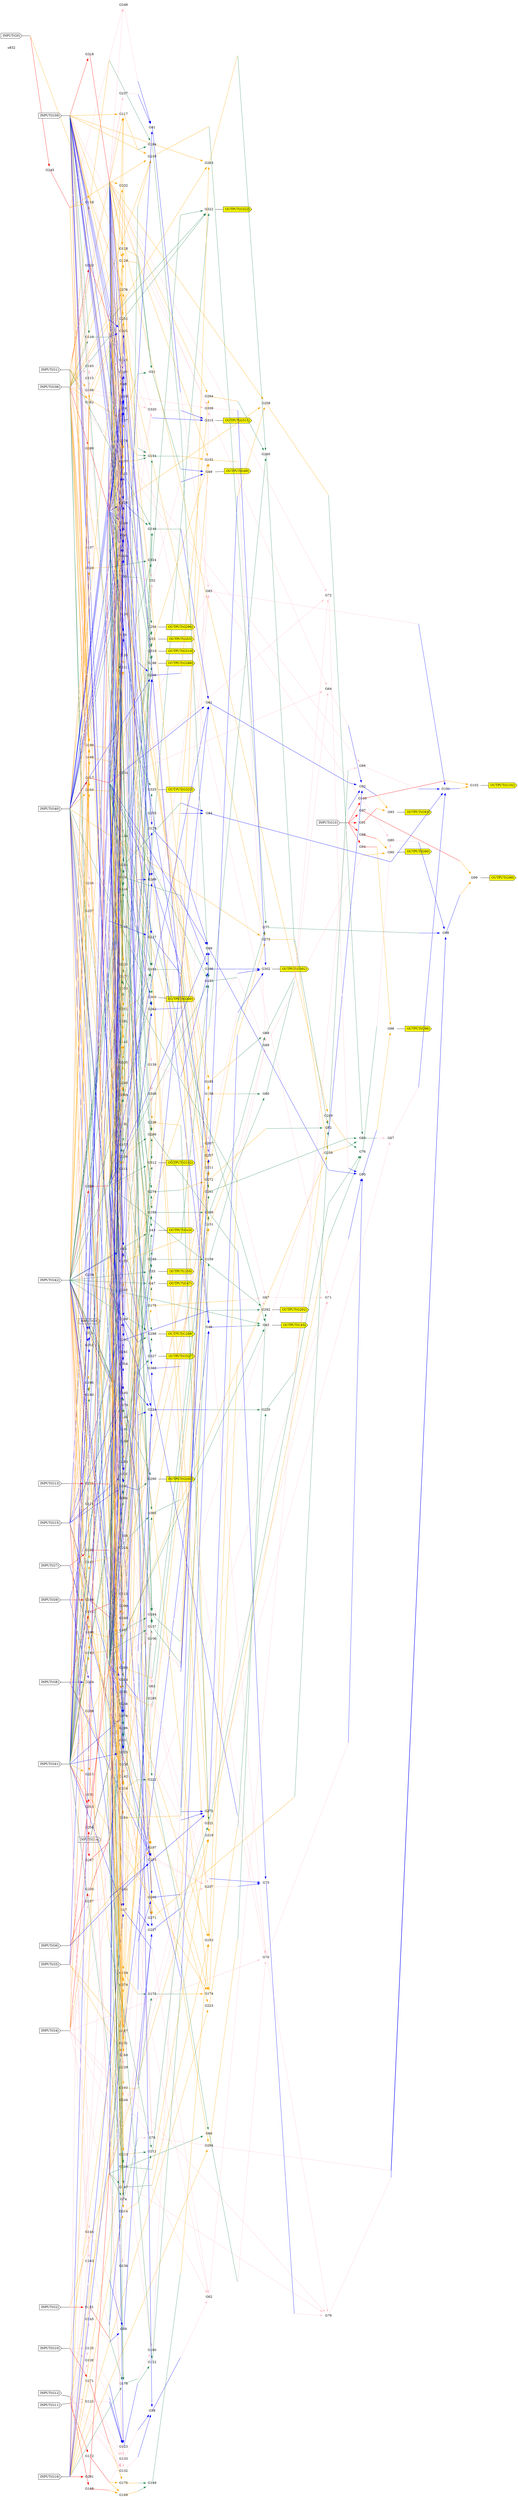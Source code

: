 digraph a
{
	//23 Inputs
	//24 Outputs
	//287 Gates
	overlap = false;
	rankdir = LR;
	splines = false;
	"s832" [color = invis]
	G0 [label = "INPUT(G0)" shape = cds style = filled fillcolor = white]
	OG0 [label = "", fixedsize="false", width=0, height=0, shape=none]
	G0 -> OG0 [arrowhead=none]
	G1 [label = "INPUT(G1)" shape = cds style = filled fillcolor = white]
	OG1 [label = "", fixedsize="false", width=0, height=0, shape=none]
	G1 -> OG1 [arrowhead=none]
	G2 [label = "INPUT(G2)" shape = cds style = filled fillcolor = white]
	OG2 [label = "", fixedsize="false", width=0, height=0, shape=none]
	G2 -> OG2 [arrowhead=none]
	G3 [label = "INPUT(G3)" shape = cds style = filled fillcolor = white]
	OG3 [label = "", fixedsize="false", width=0, height=0, shape=none]
	G3 -> OG3 [arrowhead=none]
	G4 [label = "INPUT(G4)" shape = cds style = filled fillcolor = white]
	OG4 [label = "", fixedsize="false", width=0, height=0, shape=none]
	G4 -> OG4 [arrowhead=none]
	G5 [label = "INPUT(G5)" shape = cds style = filled fillcolor = white]
	OG5 [label = "", fixedsize="false", width=0, height=0, shape=none]
	G5 -> OG5 [arrowhead=none]
	G6 [label = "INPUT(G6)" shape = cds style = filled fillcolor = white]
	OG6 [label = "", fixedsize="false", width=0, height=0, shape=none]
	G6 -> OG6 [arrowhead=none]
	G7 [label = "INPUT(G7)" shape = cds style = filled fillcolor = white]
	OG7 [label = "", fixedsize="false", width=0, height=0, shape=none]
	G7 -> OG7 [arrowhead=none]
	G8 [label = "INPUT(G8)" shape = cds style = filled fillcolor = white]
	OG8 [label = "", fixedsize="false", width=0, height=0, shape=none]
	G8 -> OG8 [arrowhead=none]
	G9 [label = "INPUT(G9)" shape = cds style = filled fillcolor = white]
	OG9 [label = "", fixedsize="false", width=0, height=0, shape=none]
	G9 -> OG9 [arrowhead=none]
	G10 [label = "INPUT(G10)" shape = cds style = filled fillcolor = white]
	OG10 [label = "", fixedsize="false", width=0, height=0, shape=none]
	G10 -> OG10 [arrowhead=none]
	G11 [label = "INPUT(G11)" shape = cds style = filled fillcolor = white]
	OG11 [label = "", fixedsize="false", width=0, height=0, shape=none]
	G11 -> OG11 [arrowhead=none]
	G12 [label = "INPUT(G12)" shape = cds style = filled fillcolor = white]
	OG12 [label = "", fixedsize="false", width=0, height=0, shape=none]
	G12 -> OG12 [arrowhead=none]
	G13 [label = "INPUT(G13)" shape = cds style = filled fillcolor = white]
	OG13 [label = "", fixedsize="false", width=0, height=0, shape=none]
	G13 -> OG13 [arrowhead=none]
	G14 [label = "INPUT(G14)" shape = cds style = filled fillcolor = white]
	OG14 [label = "", fixedsize="false", width=0, height=0, shape=none]
	G14 -> OG14 [arrowhead=none]
	G15 [label = "INPUT(G15)" shape = cds style = filled fillcolor = white]
	OG15 [label = "", fixedsize="false", width=0, height=0, shape=none]
	G15 -> OG15 [arrowhead=none]
	G16 [label = "INPUT(G16)" shape = cds style = filled fillcolor = white]
	OG16 [label = "", fixedsize="false", width=0, height=0, shape=none]
	G16 -> OG16 [arrowhead=none]
	G18 [label = "INPUT(G18)" shape = cds style = filled fillcolor = white]
	OG18 [label = "", fixedsize="false", width=0, height=0, shape=none]
	G18 -> OG18 [arrowhead=none]
	G38 [label = "INPUT(G38)" shape = cds style = filled fillcolor = white]
	OG38 [label = "", fixedsize="false", width=0, height=0, shape=none]
	G38 -> OG38 [arrowhead=none]
	G39 [label = "INPUT(G39)" shape = cds style = filled fillcolor = white]
	OG39 [label = "", fixedsize="false", width=0, height=0, shape=none]
	G39 -> OG39 [arrowhead=none]
	G40 [label = "INPUT(G40)" shape = cds style = filled fillcolor = white]
	OG40 [label = "", fixedsize="false", width=0, height=0, shape=none]
	G40 -> OG40 [arrowhead=none]
	G41 [label = "INPUT(G41)" shape = cds style = filled fillcolor = white]
	OG41 [label = "", fixedsize="false", width=0, height=0, shape=none]
	G41 -> OG41 [arrowhead=none]
	G42 [label = "INPUT(G42)" shape = cds style = filled fillcolor = white]
	OG42 [label = "", fixedsize="false", width=0, height=0, shape=none]
	G42 -> OG42 [arrowhead=none]
	OG90 [label = "OUTPUT(G90)" shape = cds style = filled fillcolor = yellow]
	OG93 [label = "OUTPUT(G93)" shape = cds style = filled fillcolor = yellow]
	OG96 [label = "OUTPUT(G96)" shape = cds style = filled fillcolor = yellow]
	OG99 [label = "OUTPUT(G99)" shape = cds style = filled fillcolor = yellow]
	OG102 [label = "OUTPUT(G102)" shape = cds style = filled fillcolor = yellow]
	OG49 [label = "OUTPUT(G49)" shape = cds style = filled fillcolor = yellow]
	OG302 [label = "OUTPUT(G302)" shape = cds style = filled fillcolor = yellow]
	OG315 [label = "OUTPUT(G315)" shape = cds style = filled fillcolor = yellow]
	OG43 [label = "OUTPUT(G43)" shape = cds style = filled fillcolor = yellow]
	OG45 [label = "OUTPUT(G45)" shape = cds style = filled fillcolor = yellow]
	OG47 [label = "OUTPUT(G47)" shape = cds style = filled fillcolor = yellow]
	OG53 [label = "OUTPUT(G53)" shape = cds style = filled fillcolor = yellow]
	OG55 [label = "OUTPUT(G55)" shape = cds style = filled fillcolor = yellow]
	OG288 [label = "OUTPUT(G288)" shape = cds style = filled fillcolor = yellow]
	OG290 [label = "OUTPUT(G290)" shape = cds style = filled fillcolor = yellow]
	OG292 [label = "OUTPUT(G292)" shape = cds style = filled fillcolor = yellow]
	OG296 [label = "OUTPUT(G296)" shape = cds style = filled fillcolor = yellow]
	OG298 [label = "OUTPUT(G298)" shape = cds style = filled fillcolor = yellow]
	OG300 [label = "OUTPUT(G300)" shape = cds style = filled fillcolor = yellow]
	OG310 [label = "OUTPUT(G310)" shape = cds style = filled fillcolor = yellow]
	OG312 [label = "OUTPUT(G312)" shape = cds style = filled fillcolor = yellow]
	OG322 [label = "OUTPUT(G322)" shape = cds style = filled fillcolor = yellow]
	OG325 [label = "OUTPUT(G325)" shape = cds style = filled fillcolor = yellow]
	OG327 [label = "OUTPUT(G327)" shape = cds style = filled fillcolor = yellow]
	G88 [label = "G88" shape = none fillcolor = red image="NOT.png"];
	OG88 [label = "", fixedsize="false", width=0, height=0, shape=none]
	G88 -> OG88 [arrowhead=none color = red tailclip=false]
	OG18 -> G88 [color = red];
	G91 [label = "G91" shape = none fillcolor = red image="NOT.png"];
	OG91 [label = "", fixedsize="false", width=0, height=0, shape=none]
	G91 -> OG91 [arrowhead=none color = red tailclip=false]
	OG18 -> G91 [color = red];
	G94 [label = "G94" shape = none fillcolor = red image="NOT.png"];
	OG94 [label = "", fixedsize="false", width=0, height=0, shape=none]
	G94 -> OG94 [arrowhead=none color = red tailclip=false]
	OG18 -> G94 [color = red];
	G97 [label = "G97" shape = none fillcolor = red image="NOT.png"];
	OG97 [label = "", fixedsize="false", width=0, height=0, shape=none]
	G97 -> OG97 [arrowhead=none color = red tailclip=false]
	OG18 -> G97 [color = red];
	G100 [label = "G100" shape = none fillcolor = red image="NOT.png"];
	OG100 [label = "", fixedsize="false", width=0, height=0, shape=none]
	G100 -> OG100 [arrowhead=none color = red tailclip=false]
	OG18 -> G100 [color = red];
	G112 [label = "G112" shape = none fillcolor = red image="NOT.png"];
	OG112 [label = "", fixedsize="false", width=0, height=0, shape=none]
	G112 -> OG112 [arrowhead=none color = red tailclip=false]
	OG8 -> G112 [color = red];
	G130 [label = "G130" shape = none fillcolor = red image="NOT.png"];
	OG130 [label = "", fixedsize="false", width=0, height=0, shape=none]
	G130 -> OG130 [arrowhead=none color = red tailclip=false]
	OG5 -> G130 [color = red];
	G168 [label = "G168" shape = none fillcolor = red image="NOT.png"];
	OG168 [label = "", fixedsize="false", width=0, height=0, shape=none]
	G168 -> OG168 [arrowhead=none color = red tailclip=false]
	OG12 -> G168 [color = red];
	G171 [label = "G171" shape = none fillcolor = red image="NOT.png"];
	OG171 [label = "", fixedsize="false", width=0, height=0, shape=none]
	G171 -> OG171 [arrowhead=none color = red tailclip=false]
	OG10 -> G171 [color = red];
	G172 [label = "G172" shape = none fillcolor = red image="NOT.png"];
	OG172 [label = "", fixedsize="false", width=0, height=0, shape=none]
	G172 -> OG172 [arrowhead=none color = red tailclip=false]
	OG11 -> G172 [color = red];
	G181 [label = "G181" shape = none fillcolor = red image="NOT.png"];
	OG181 [label = "", fixedsize="false", width=0, height=0, shape=none]
	G181 -> OG181 [arrowhead=none color = red tailclip=false]
	OG2 -> G181 [color = red];
	G198 [label = "G198" shape = none fillcolor = red image="NOT.png"];
	OG198 [label = "", fixedsize="false", width=0, height=0, shape=none]
	G198 -> OG198 [arrowhead=none color = red tailclip=false]
	OG9 -> G198 [color = red];
	G201 [label = "G201" shape = none fillcolor = red image="NOT.png"];
	OG201 [label = "", fixedsize="false", width=0, height=0, shape=none]
	G201 -> OG201 [arrowhead=none color = red tailclip=false]
	OG13 -> G201 [color = red];
	G202 [label = "G202" shape = none fillcolor = red image="NOT.png"];
	OG202 [label = "", fixedsize="false", width=0, height=0, shape=none]
	G202 -> OG202 [arrowhead=none color = red tailclip=false]
	OG7 -> G202 [color = red];
	G203 [label = "G203" shape = none fillcolor = red image="NOT.png"];
	OG203 [label = "", fixedsize="false", width=0, height=0, shape=none]
	G203 -> OG203 [arrowhead=none color = red tailclip=false]
	OG6 -> G203 [color = red];
	G245 [label = "G245" shape = none fillcolor = red image="NOT.png"];
	OG245 [label = "", fixedsize="false", width=0, height=0, shape=none]
	G245 -> OG245 [arrowhead=none color = red tailclip=false]
	OG0 -> G245 [color = red];
	G256 [label = "G256" shape = none fillcolor = red image="NOT.png"];
	OG256 [label = "", fixedsize="false", width=0, height=0, shape=none]
	G256 -> OG256 [arrowhead=none color = red tailclip=false]
	OG4 -> G256 [color = red];
	G267 [label = "G267" shape = none fillcolor = red image="NOT.png"];
	OG267 [label = "", fixedsize="false", width=0, height=0, shape=none]
	G267 -> OG267 [arrowhead=none color = red tailclip=false]
	OG15 -> G267 [color = red];
	G280 [label = "G280" shape = none fillcolor = red image="NOT.png"];
	OG280 [label = "", fixedsize="false", width=0, height=0, shape=none]
	G280 -> OG280 [arrowhead=none color = red tailclip=false]
	OG38 -> G280 [color = red];
	G281 [label = "G281" shape = none fillcolor = red image="NOT.png"];
	OG281 [label = "", fixedsize="false", width=0, height=0, shape=none]
	G281 -> OG281 [arrowhead=none color = red tailclip=false]
	OG16 -> G281 [color = red];
	G313 [label = "G313" shape = none fillcolor = red image="NOT.png"];
	OG313 [label = "", fixedsize="false", width=0, height=0, shape=none]
	G313 -> OG313 [arrowhead=none color = red tailclip=false]
	OG41 -> G313 [color = red];
	G317 [label = "G317" shape = none fillcolor = red image="NOT.png"];
	OG317 [label = "", fixedsize="false", width=0, height=0, shape=none]
	G317 -> OG317 [arrowhead=none color = red tailclip=false]
	OG40 -> G317 [color = red];
	G318 [label = "G318" shape = none fillcolor = red image="NOT.png"];
	OG318 [label = "", fixedsize="false", width=0, height=0, shape=none]
	G318 -> OG318 [arrowhead=none color = red tailclip=false]
	OG39 -> G318 [color = red];
	G323 [label = "G323" shape = none fillcolor = red image="NOT.png"];
	OG323 [label = "", fixedsize="false", width=0, height=0, shape=none]
	G323 -> OG323 [arrowhead=none color = red tailclip=false]
	OG1 -> G323 [color = red];
	G328 [label = "G328" shape = none fillcolor = red image="NOT.png"];
	OG328 [label = "", fixedsize="false", width=0, height=0, shape=none]
	G328 -> OG328 [arrowhead=none color = red tailclip=false]
	OG42 -> G328 [color = red];
	G90 [label = "G90" shape = none fillcolor = orange image="AND.png"];
	G90 -> OG90 [arrowhead=none color = black]
	OG89 -> G90 [color = orange];
	OG88 -> G90 [color = orange];
	G93 [label = "G93" shape = none fillcolor = orange image="AND.png"];
	G93 -> OG93 [arrowhead=none color = black]
	OG92 -> G93 [color = orange];
	OG91 -> G93 [color = orange];
	G96 [label = "G96" shape = none fillcolor = orange image="AND.png"];
	G96 -> OG96 [arrowhead=none color = black]
	OG95 -> G96 [color = orange];
	OG94 -> G96 [color = orange];
	G99 [label = "G99" shape = none fillcolor = orange image="AND.png"];
	G99 -> OG99 [arrowhead=none color = black]
	OG98 -> G99 [color = orange];
	OG97 -> G99 [color = orange];
	G102 [label = "G102" shape = none fillcolor = orange image="AND.png"];
	G102 -> OG102 [arrowhead=none color = black]
	OG101 -> G102 [color = orange];
	OG100 -> G102 [color = orange];
	G103 [label = "G103" shape = none fillcolor = orange image="AND.png"];
	OG103 [label = "", fixedsize="false", width=0, height=0, shape=none]
	G103 -> OG103 [arrowhead=none color = orange tailclip=false]
	OG313 -> G103 [color = orange];
	OG38 -> G103 [color = orange];
	G117 [label = "G117" shape = none fillcolor = orange image="AND.png"];
	OG117 [label = "", fixedsize="false", width=0, height=0, shape=none]
	G117 -> OG117 [arrowhead=none color = orange tailclip=false]
	OG1 -> G117 [color = orange];
	OG280 -> G117 [color = orange];
	OG39 -> G117 [color = orange];
	OG313 -> G117 [color = orange];
	G118 [label = "G118" shape = none fillcolor = orange image="AND.png"];
	OG118 [label = "", fixedsize="false", width=0, height=0, shape=none]
	G118 -> OG118 [arrowhead=none color = orange tailclip=false]
	OG245 -> G118 [color = orange];
	OG38 -> G118 [color = orange];
	OG39 -> G118 [color = orange];
	G120 [label = "G120" shape = none fillcolor = orange image="AND.png"];
	OG120 [label = "", fixedsize="false", width=0, height=0, shape=none]
	G120 -> OG120 [arrowhead=none color = orange tailclip=false]
	OG39 -> G120 [color = orange];
	OG40 -> G120 [color = orange];
	OG42 -> G120 [color = orange];
	G121 [label = "G121" shape = none fillcolor = orange image="AND.png"];
	OG121 [label = "", fixedsize="false", width=0, height=0, shape=none]
	G121 -> OG121 [arrowhead=none color = orange tailclip=false]
	OG318 -> G121 [color = orange];
	OG317 -> G121 [color = orange];
	OG328 -> G121 [color = orange];
	G127 [label = "G127" shape = none fillcolor = orange image="AND.png"];
	OG127 [label = "", fixedsize="false", width=0, height=0, shape=none]
	G127 -> OG127 [arrowhead=none color = orange tailclip=false]
	OG38 -> G127 [color = orange];
	OG39 -> G127 [color = orange];
	OG313 -> G127 [color = orange];
	OG328 -> G127 [color = orange];
	G128 [label = "G128" shape = none fillcolor = orange image="AND.png"];
	OG128 [label = "", fixedsize="false", width=0, height=0, shape=none]
	G128 -> OG128 [arrowhead=none color = orange tailclip=false]
	OG280 -> G128 [color = orange];
	OG318 -> G128 [color = orange];
	OG40 -> G128 [color = orange];
	G129 [label = "G129" shape = none fillcolor = orange image="AND.png"];
	OG129 [label = "", fixedsize="false", width=0, height=0, shape=none]
	G129 -> OG129 [arrowhead=none color = orange tailclip=false]
	OG39 -> G129 [color = orange];
	OG317 -> G129 [color = orange];
	G141 [label = "G141" shape = none fillcolor = orange image="AND.png"];
	OG141 [label = "", fixedsize="false", width=0, height=0, shape=none]
	G141 -> OG141 [arrowhead=none color = orange tailclip=false]
	OG317 -> G141 [color = orange];
	OG16 -> G141 [color = orange];
	OG323 -> G141 [color = orange];
	OG140 -> G141 [color = orange];
	G142 [label = "G142" shape = none fillcolor = orange image="AND.png"];
	OG142 [label = "", fixedsize="false", width=0, height=0, shape=none]
	G142 -> OG142 [arrowhead=none color = orange tailclip=false]
	OG40 -> G142 [color = orange];
	OG281 -> G142 [color = orange];
	G143 [label = "G143" shape = none fillcolor = orange image="AND.png"];
	OG143 [label = "", fixedsize="false", width=0, height=0, shape=none]
	G143 -> OG143 [arrowhead=none color = orange tailclip=false]
	OG40 -> G143 [color = orange];
	OG4 -> G143 [color = orange];
	G150 [label = "G150" shape = none fillcolor = orange image="AND.png"];
	OG150 [label = "", fixedsize="false", width=0, height=0, shape=none]
	G150 -> OG150 [arrowhead=none color = orange tailclip=false]
	OG256 -> G150 [color = orange];
	OG147 -> G150 [color = orange];
	OG148 -> G150 [color = orange];
	OG149 -> G150 [color = orange];
	G151 [label = "G151" shape = none fillcolor = orange image="AND.png"];
	OG151 [label = "", fixedsize="false", width=0, height=0, shape=none]
	G151 -> OG151 [arrowhead=none color = orange tailclip=false]
	OG38 -> G151 [color = orange];
	OG16 -> G151 [color = orange];
	OG256 -> G151 [color = orange];
	OG153 -> G151 [color = orange];
	G152 [label = "G152" shape = none fillcolor = orange image="AND.png"];
	OG152 [label = "", fixedsize="false", width=0, height=0, shape=none]
	G152 -> OG152 [arrowhead=none color = orange tailclip=false]
	OG313 -> G152 [color = orange];
	OG317 -> G152 [color = orange];
	OG318 -> G152 [color = orange];
	OG154 -> G152 [color = orange];
	G158 [label = "G158" shape = none fillcolor = orange image="AND.png"];
	OG158 [label = "", fixedsize="false", width=0, height=0, shape=none]
	G158 -> OG158 [arrowhead=none color = orange tailclip=false]
	OG280 -> G158 [color = orange];
	OG157 -> G158 [color = orange];
	G160 [label = "G160" shape = none fillcolor = orange image="AND.png"];
	OG160 [label = "", fixedsize="false", width=0, height=0, shape=none]
	G160 -> OG160 [arrowhead=none color = orange tailclip=false]
	OG5 -> G160 [color = orange];
	OG313 -> G160 [color = orange];
	OG328 -> G160 [color = orange];
	G161 [label = "G161" shape = none fillcolor = orange image="AND.png"];
	OG161 [label = "", fixedsize="false", width=0, height=0, shape=none]
	G161 -> OG161 [arrowhead=none color = orange tailclip=false]
	OG3 -> G161 [color = orange];
	OG42 -> G161 [color = orange];
	G162 [label = "G162" shape = none fillcolor = orange image="AND.png"];
	OG162 [label = "", fixedsize="false", width=0, height=0, shape=none]
	G162 -> OG162 [arrowhead=none color = orange tailclip=false]
	OG1 -> G162 [color = orange];
	OG42 -> G162 [color = orange];
	G163 [label = "G163" shape = none fillcolor = orange image="AND.png"];
	OG163 [label = "", fixedsize="false", width=0, height=0, shape=none]
	G163 -> OG163 [arrowhead=none color = orange tailclip=false]
	OG41 -> G163 [color = orange];
	OG42 -> G163 [color = orange];
	G164 [label = "G164" shape = none fillcolor = orange image="AND.png"];
	OG164 [label = "", fixedsize="false", width=0, height=0, shape=none]
	G164 -> OG164 [arrowhead=none color = orange tailclip=false]
	OG42 -> G164 [color = orange];
	OG313 -> G164 [color = orange];
	G166 [label = "G166" shape = none fillcolor = orange image="AND.png"];
	OG166 [label = "", fixedsize="false", width=0, height=0, shape=none]
	G166 -> OG166 [arrowhead=none color = orange tailclip=false]
	OG245 -> G166 [color = orange];
	OG38 -> G166 [color = orange];
	OG41 -> G166 [color = orange];
	OG42 -> G166 [color = orange];
	G167 [label = "G167" shape = none fillcolor = orange image="AND.png"];
	OG167 [label = "", fixedsize="false", width=0, height=0, shape=none]
	G167 -> OG167 [arrowhead=none color = orange tailclip=false]
	OG256 -> G167 [color = orange];
	OG38 -> G167 [color = orange];
	OG313 -> G167 [color = orange];
	G169 [label = "G169" shape = none fillcolor = orange image="AND.png"];
	OG169 [label = "", fixedsize="false", width=0, height=0, shape=none]
	G169 -> OG169 [arrowhead=none color = orange tailclip=false]
	OG172 -> G169 [color = orange];
	OG168 -> G169 [color = orange];
	G170 [label = "G170" shape = none fillcolor = orange image="AND.png"];
	OG170 [label = "", fixedsize="false", width=0, height=0, shape=none]
	G170 -> OG170 [arrowhead=none color = orange tailclip=false]
	OG171 -> G170 [color = orange];
	OG172 -> G170 [color = orange];
	G174 [label = "G174" shape = none fillcolor = orange image="AND.png"];
	OG174 [label = "", fixedsize="false", width=0, height=0, shape=none]
	G174 -> OG174 [arrowhead=none color = orange tailclip=false]
	OG41 -> G174 [color = orange];
	OG40 -> G174 [color = orange];
	OG15 -> G174 [color = orange];
	OG173 -> G174 [color = orange];
	G175 [label = "G175" shape = none fillcolor = orange image="AND.png"];
	OG175 [label = "", fixedsize="false", width=0, height=0, shape=none]
	G175 -> OG175 [arrowhead=none color = orange tailclip=false]
	OG317 -> G175 [color = orange];
	OG176 -> G175 [color = orange];
	G185 [label = "G185" shape = none fillcolor = orange image="AND.png"];
	OG185 [label = "", fixedsize="false", width=0, height=0, shape=none]
	G185 -> OG185 [arrowhead=none color = orange tailclip=false]
	OG280 -> G185 [color = orange];
	OG184 -> G185 [color = orange];
	G187 [label = "G187" shape = none fillcolor = orange image="AND.png"];
	OG187 [label = "", fixedsize="false", width=0, height=0, shape=none]
	G187 -> OG187 [arrowhead=none color = orange tailclip=false]
	OG5 -> G187 [color = orange];
	OG313 -> G187 [color = orange];
	OG328 -> G187 [color = orange];
	G188 [label = "G188" shape = none fillcolor = orange image="AND.png"];
	OG188 [label = "", fixedsize="false", width=0, height=0, shape=none]
	G188 -> OG188 [arrowhead=none color = orange tailclip=false]
	OG3 -> G188 [color = orange];
	OG42 -> G188 [color = orange];
	G189 [label = "G189" shape = none fillcolor = orange image="AND.png"];
	OG189 [label = "", fixedsize="false", width=0, height=0, shape=none]
	G189 -> OG189 [arrowhead=none color = orange tailclip=false]
	OG1 -> G189 [color = orange];
	OG42 -> G189 [color = orange];
	G190 [label = "G190" shape = none fillcolor = orange image="AND.png"];
	OG190 [label = "", fixedsize="false", width=0, height=0, shape=none]
	G190 -> OG190 [arrowhead=none color = orange tailclip=false]
	OG41 -> G190 [color = orange];
	OG42 -> G190 [color = orange];
	G191 [label = "G191" shape = none fillcolor = orange image="AND.png"];
	OG191 [label = "", fixedsize="false", width=0, height=0, shape=none]
	G191 -> OG191 [arrowhead=none color = orange tailclip=false]
	OG42 -> G191 [color = orange];
	OG313 -> G191 [color = orange];
	G193 [label = "G193" shape = none fillcolor = orange image="AND.png"];
	OG193 [label = "", fixedsize="false", width=0, height=0, shape=none]
	G193 -> OG193 [arrowhead=none color = orange tailclip=false]
	OG11 -> G193 [color = orange];
	OG328 -> G193 [color = orange];
	G194 [label = "G194" shape = none fillcolor = orange image="AND.png"];
	OG194 [label = "", fixedsize="false", width=0, height=0, shape=none]
	G194 -> OG194 [arrowhead=none color = orange tailclip=false]
	OG10 -> G194 [color = orange];
	OG328 -> G194 [color = orange];
	G195 [label = "G195" shape = none fillcolor = orange image="AND.png"];
	OG195 [label = "", fixedsize="false", width=0, height=0, shape=none]
	G195 -> OG195 [arrowhead=none color = orange tailclip=false]
	OG41 -> G195 [color = orange];
	OG42 -> G195 [color = orange];
	G197 [label = "G197" shape = none fillcolor = orange image="AND.png"];
	OG197 [label = "", fixedsize="false", width=0, height=0, shape=none]
	G197 -> OG197 [arrowhead=none color = orange tailclip=false]
	OG8 -> G197 [color = orange];
	OG7 -> G197 [color = orange];
	OG6 -> G197 [color = orange];
	OG196 -> G197 [color = orange];
	G199 [label = "G199" shape = none fillcolor = orange image="AND.png"];
	OG199 [label = "", fixedsize="false", width=0, height=0, shape=none]
	G199 -> OG199 [arrowhead=none color = orange tailclip=false]
	OG245 -> G199 [color = orange];
	OG38 -> G199 [color = orange];
	OG41 -> G199 [color = orange];
	OG42 -> G199 [color = orange];
	G200 [label = "G200" shape = none fillcolor = orange image="AND.png"];
	OG200 [label = "", fixedsize="false", width=0, height=0, shape=none]
	G200 -> OG200 [arrowhead=none color = orange tailclip=false]
	OG256 -> G200 [color = orange];
	OG38 -> G200 [color = orange];
	OG313 -> G200 [color = orange];
	G210 [label = "G210" shape = none fillcolor = orange image="AND.png"];
	OG210 [label = "", fixedsize="false", width=0, height=0, shape=none]
	G210 -> OG210 [arrowhead=none color = orange tailclip=false]
	OG39 -> G210 [color = orange];
	OG38 -> G210 [color = orange];
	OG245 -> G210 [color = orange];
	OG209 -> G210 [color = orange];
	G211 [label = "G211" shape = none fillcolor = orange image="AND.png"];
	OG211 [label = "", fixedsize="false", width=0, height=0, shape=none]
	G211 -> OG211 [arrowhead=none color = orange tailclip=false]
	OG317 -> G211 [color = orange];
	OG39 -> G211 [color = orange];
	OG256 -> G211 [color = orange];
	OG212 -> G211 [color = orange];
	G213 [label = "G213" shape = none fillcolor = orange image="AND.png"];
	OG213 [label = "", fixedsize="false", width=0, height=0, shape=none]
	G213 -> OG213 [arrowhead=none color = orange tailclip=false]
	OG16 -> G213 [color = orange];
	OG313 -> G213 [color = orange];
	OG328 -> G213 [color = orange];
	G214 [label = "G214" shape = none fillcolor = orange image="AND.png"];
	OG214 [label = "", fixedsize="false", width=0, height=0, shape=none]
	G214 -> OG214 [arrowhead=none color = orange tailclip=false]
	OG267 -> G214 [color = orange];
	OG16 -> G214 [color = orange];
	OG313 -> G214 [color = orange];
	G215 [label = "G215" shape = none fillcolor = orange image="AND.png"];
	OG215 [label = "", fixedsize="false", width=0, height=0, shape=none]
	G215 -> OG215 [arrowhead=none color = orange tailclip=false]
	OG41 -> G215 [color = orange];
	OG42 -> G215 [color = orange];
	G218 [label = "G218" shape = none fillcolor = orange image="AND.png"];
	OG218 [label = "", fixedsize="false", width=0, height=0, shape=none]
	G218 -> OG218 [arrowhead=none color = orange tailclip=false]
	OG2 -> G218 [color = orange];
	OG323 -> G218 [color = orange];
	OG216 -> G218 [color = orange];
	OG217 -> G218 [color = orange];
	G219 [label = "G219" shape = none fillcolor = orange image="AND.png"];
	OG219 [label = "", fixedsize="false", width=0, height=0, shape=none]
	G219 -> OG219 [arrowhead=none color = orange tailclip=false]
	OG318 -> G219 [color = orange];
	OG220 -> G219 [color = orange];
	G223 [label = "G223" shape = none fillcolor = orange image="AND.png"];
	OG223 [label = "", fixedsize="false", width=0, height=0, shape=none]
	G223 -> OG223 [arrowhead=none color = orange tailclip=false]
	OG16 -> G223 [color = orange];
	OG222 -> G223 [color = orange];
	G226 [label = "G226" shape = none fillcolor = orange image="AND.png"];
	OG226 [label = "", fixedsize="false", width=0, height=0, shape=none]
	G226 -> OG226 [arrowhead=none color = orange tailclip=false]
	OG318 -> G226 [color = orange];
	OG225 -> G226 [color = orange];
	G230 [label = "G230" shape = none fillcolor = orange image="AND.png"];
	OG230 [label = "", fixedsize="false", width=0, height=0, shape=none]
	G230 -> OG230 [arrowhead=none color = orange tailclip=false]
	OG15 -> G230 [color = orange];
	OG38 -> G230 [color = orange];
	OG328 -> G230 [color = orange];
	G231 [label = "G231" shape = none fillcolor = orange image="AND.png"];
	OG231 [label = "", fixedsize="false", width=0, height=0, shape=none]
	G231 -> OG231 [arrowhead=none color = orange tailclip=false]
	OG267 -> G231 [color = orange];
	OG313 -> G231 [color = orange];
	G232 [label = "G232" shape = none fillcolor = orange image="AND.png"];
	OG232 [label = "", fixedsize="false", width=0, height=0, shape=none]
	G232 -> OG232 [arrowhead=none color = orange tailclip=false]
	OG38 -> G232 [color = orange];
	OG318 -> G232 [color = orange];
	G233 [label = "G233" shape = none fillcolor = orange image="AND.png"];
	OG233 [label = "", fixedsize="false", width=0, height=0, shape=none]
	G233 -> OG233 [arrowhead=none color = orange tailclip=false]
	OG15 -> G233 [color = orange];
	OG318 -> G233 [color = orange];
	G234 [label = "G234" shape = none fillcolor = orange image="AND.png"];
	OG234 [label = "", fixedsize="false", width=0, height=0, shape=none]
	G234 -> OG234 [arrowhead=none color = orange tailclip=false]
	OG15 -> G234 [color = orange];
	OG40 -> G234 [color = orange];
	OG313 -> G234 [color = orange];
	OG42 -> G234 [color = orange];
	G235 [label = "G235" shape = none fillcolor = orange image="AND.png"];
	OG235 [label = "", fixedsize="false", width=0, height=0, shape=none]
	G235 -> OG235 [arrowhead=none color = orange tailclip=false]
	OG317 -> G235 [color = orange];
	OG328 -> G235 [color = orange];
	G249 [label = "G249" shape = none fillcolor = orange image="AND.png"];
	OG249 [label = "", fixedsize="false", width=0, height=0, shape=none]
	G249 -> OG249 [arrowhead=none color = orange tailclip=false]
	OG40 -> G249 [color = orange];
	OG41 -> G249 [color = orange];
	OG328 -> G249 [color = orange];
	G250 [label = "G250" shape = none fillcolor = orange image="AND.png"];
	OG250 [label = "", fixedsize="false", width=0, height=0, shape=none]
	G250 -> OG250 [arrowhead=none color = orange tailclip=false]
	OG39 -> G250 [color = orange];
	OG40 -> G250 [color = orange];
	OG42 -> G250 [color = orange];
	G251 [label = "G251" shape = none fillcolor = orange image="AND.png"];
	OG251 [label = "", fixedsize="false", width=0, height=0, shape=none]
	G251 -> OG251 [arrowhead=none color = orange tailclip=false]
	OG318 -> G251 [color = orange];
	OG313 -> G251 [color = orange];
	G252 [label = "G252" shape = none fillcolor = orange image="AND.png"];
	OG252 [label = "", fixedsize="false", width=0, height=0, shape=none]
	G252 -> OG252 [arrowhead=none color = orange tailclip=false]
	OG318 -> G252 [color = orange];
	OG317 -> G252 [color = orange];
	G258 [label = "G258" shape = none fillcolor = orange image="AND.png"];
	OG258 [label = "", fixedsize="false", width=0, height=0, shape=none]
	G258 -> OG258 [arrowhead=none color = orange tailclip=false]
	OG318 -> G258 [color = orange];
	OG280 -> G258 [color = orange];
	OG257 -> G258 [color = orange];
	G259 [label = "G259" shape = none fillcolor = orange image="AND.png"];
	OG259 [label = "", fixedsize="false", width=0, height=0, shape=none]
	G259 -> OG259 [arrowhead=none color = orange tailclip=false]
	OG41 -> G259 [color = orange];
	OG260 -> G259 [color = orange];
	G263 [label = "G263" shape = none fillcolor = orange image="AND.png"];
	OG263 [label = "", fixedsize="false", width=0, height=0, shape=none]
	G263 -> OG263 [arrowhead=none color = orange tailclip=false]
	OG39 -> G263 [color = orange];
	OG38 -> G263 [color = orange];
	OG262 -> G263 [color = orange];
	G264 [label = "G264" shape = none fillcolor = orange image="AND.png"];
	OG264 [label = "", fixedsize="false", width=0, height=0, shape=none]
	G264 -> OG264 [arrowhead=none color = orange tailclip=false]
	OG318 -> G264 [color = orange];
	OG266 -> G264 [color = orange];
	G265 [label = "G265" shape = none fillcolor = orange image="AND.png"];
	OG265 [label = "", fixedsize="false", width=0, height=0, shape=none]
	G265 -> OG265 [arrowhead=none color = orange tailclip=false]
	OG317 -> G265 [color = orange];
	OG267 -> G265 [color = orange];
	G268 [label = "G268" shape = none fillcolor = orange image="AND.png"];
	OG268 [label = "", fixedsize="false", width=0, height=0, shape=none]
	G268 -> OG268 [arrowhead=none color = orange tailclip=false]
	OG328 -> G268 [color = orange];
	OG267 -> G268 [color = orange];
	G271 [label = "G271" shape = none fillcolor = orange image="AND.png"];
	OG271 [label = "", fixedsize="false", width=0, height=0, shape=none]
	G271 -> OG271 [arrowhead=none color = orange tailclip=false]
	OG318 -> G271 [color = orange];
	OG15 -> G271 [color = orange];
	OG14 -> G271 [color = orange];
	OG270 -> G271 [color = orange];
	G272 [label = "G272" shape = none fillcolor = orange image="AND.png"];
	OG272 [label = "", fixedsize="false", width=0, height=0, shape=none]
	G272 -> OG272 [arrowhead=none color = orange tailclip=false]
	OG318 -> G272 [color = orange];
	OG4 -> G272 [color = orange];
	OG274 -> G272 [color = orange];
	G273 [label = "G273" shape = none fillcolor = orange image="AND.png"];
	OG273 [label = "", fixedsize="false", width=0, height=0, shape=none]
	G273 -> OG273 [arrowhead=none color = orange tailclip=false]
	OG40 -> G273 [color = orange];
	OG39 -> G273 [color = orange];
	OG275 -> G273 [color = orange];
	G276 [label = "G276" shape = none fillcolor = orange image="AND.png"];
	OG276 [label = "", fixedsize="false", width=0, height=0, shape=none]
	G276 -> OG276 [arrowhead=none color = orange tailclip=false]
	OG0 -> G276 [color = orange];
	OG38 -> G276 [color = orange];
	OG328 -> G276 [color = orange];
	G277 [label = "G277" shape = none fillcolor = orange image="AND.png"];
	OG277 [label = "", fixedsize="false", width=0, height=0, shape=none]
	G277 -> OG277 [arrowhead=none color = orange tailclip=false]
	OG323 -> G277 [color = orange];
	OG281 -> G277 [color = orange];
	OG280 -> G277 [color = orange];
	G278 [label = "G278" shape = none fillcolor = orange image="AND.png"];
	OG278 [label = "", fixedsize="false", width=0, height=0, shape=none]
	G278 -> OG278 [arrowhead=none color = orange tailclip=false]
	OG280 -> G278 [color = orange];
	OG42 -> G278 [color = orange];
	G279 [label = "G279" shape = none fillcolor = orange image="AND.png"];
	OG279 [label = "", fixedsize="false", width=0, height=0, shape=none]
	G279 -> OG279 [arrowhead=none color = orange tailclip=false]
	OG281 -> G279 [color = orange];
	OG42 -> G279 [color = orange];
	G282 [label = "G282" shape = none fillcolor = orange image="AND.png"];
	OG282 [label = "", fixedsize="false", width=0, height=0, shape=none]
	G282 -> OG282 [arrowhead=none color = orange tailclip=false]
	OG317 -> G282 [color = orange];
	OG328 -> G282 [color = orange];
	G283 [label = "G283" shape = none fillcolor = orange image="AND.png"];
	OG283 [label = "", fixedsize="false", width=0, height=0, shape=none]
	G283 -> OG283 [arrowhead=none color = orange tailclip=false]
	OG317 -> G283 [color = orange];
	OG313 -> G283 [color = orange];
	G294 [label = "G294" shape = none fillcolor = orange image="AND.png"];
	OG294 [label = "", fixedsize="false", width=0, height=0, shape=none]
	G294 -> OG294 [arrowhead=none color = orange tailclip=false]
	OG16 -> G294 [color = orange];
	OG293 -> G294 [color = orange];
	G52 [label = "G52" shape = none fillcolor = pink image="OR.png"];
	OG52 [label = "", fixedsize="false", width=0, height=0, shape=none]
	G52 -> OG52 [arrowhead=none color = pink tailclip=false]
	OG328 -> G52 [color = pink];
	OG313 -> G52 [color = pink];
	OG39 -> G52 [color = pink];
	OG50 -> G52 [color = pink];
	G62 [label = "G62" shape = none fillcolor = pink image="OR.png"];
	OG62 [label = "", fixedsize="false", width=0, height=0, shape=none]
	G62 -> OG62 [arrowhead=none color = pink tailclip=false]
	OG267 -> G62 [color = pink];
	OG4 -> G62 [color = pink];
	OG57 -> G62 [color = pink];
	OG58 -> G62 [color = pink];
	G63 [label = "G63" shape = none fillcolor = pink image="OR.png"];
	OG63 [label = "", fixedsize="false", width=0, height=0, shape=none]
	G63 -> OG63 [arrowhead=none color = pink tailclip=false]
	OG40 -> G63 [color = pink];
	OG318 -> G63 [color = pink];
	OG4 -> G63 [color = pink];
	OG59 -> G63 [color = pink];
	G64 [label = "G64" shape = none fillcolor = pink image="OR.png"];
	OG64 [label = "", fixedsize="false", width=0, height=0, shape=none]
	G64 -> OG64 [arrowhead=none color = pink tailclip=false]
	OG317 -> G64 [color = pink];
	OG318 -> G64 [color = pink];
	OG60 -> G64 [color = pink];
	G67 [label = "G67" shape = none fillcolor = pink image="OR.png"];
	OG67 [label = "", fixedsize="false", width=0, height=0, shape=none]
	G67 -> OG67 [arrowhead=none color = pink tailclip=false]
	OG174 -> G67 [color = pink];
	OG175 -> G67 [color = pink];
	OG177 -> G67 [color = pink];
	G70 [label = "G70" shape = none fillcolor = pink image="OR.png"];
	OG70 [label = "", fixedsize="false", width=0, height=0, shape=none]
	G70 -> OG70 [arrowhead=none color = pink tailclip=false]
	OG318 -> G70 [color = pink];
	OG4 -> G70 [color = pink];
	OG65 -> G70 [color = pink];
	OG66 -> G70 [color = pink];
	G71 [label = "G71" shape = none fillcolor = pink image="OR.png"];
	OG71 [label = "", fixedsize="false", width=0, height=0, shape=none]
	G71 -> OG71 [arrowhead=none color = pink tailclip=false]
	OG39 -> G71 [color = pink];
	OG281 -> G71 [color = pink];
	OG4 -> G71 [color = pink];
	OG67 -> G71 [color = pink];
	G72 [label = "G72" shape = none fillcolor = pink image="OR.png"];
	OG72 [label = "", fixedsize="false", width=0, height=0, shape=none]
	G72 -> OG72 [arrowhead=none color = pink tailclip=false]
	OG317 -> G72 [color = pink];
	OG318 -> G72 [color = pink];
	OG68 -> G72 [color = pink];
	G78 [label = "G78" shape = none fillcolor = pink image="OR.png"];
	OG78 [label = "", fixedsize="false", width=0, height=0, shape=none]
	G78 -> OG78 [arrowhead=none color = pink tailclip=false]
	OG39 -> G78 [color = pink];
	OG4 -> G78 [color = pink];
	OG73 -> G78 [color = pink];
	OG74 -> G78 [color = pink];
	G79 [label = "G79" shape = none fillcolor = pink image="OR.png"];
	OG79 [label = "", fixedsize="false", width=0, height=0, shape=none]
	G79 -> OG79 [arrowhead=none color = pink tailclip=false]
	OG40 -> G79 [color = pink];
	OG281 -> G79 [color = pink];
	OG4 -> G79 [color = pink];
	OG75 -> G79 [color = pink];
	G80 [label = "G80" shape = none fillcolor = pink image="OR.png"];
	OG80 [label = "", fixedsize="false", width=0, height=0, shape=none]
	G80 -> OG80 [arrowhead=none color = pink tailclip=false]
	OG38 -> G80 [color = pink];
	OG76 -> G80 [color = pink];
	G85 [label = "G85" shape = none fillcolor = pink image="OR.png"];
	OG85 [label = "", fixedsize="false", width=0, height=0, shape=none]
	G85 -> OG85 [arrowhead=none color = pink tailclip=false]
	OG328 -> G85 [color = pink];
	OG313 -> G85 [color = pink];
	OG317 -> G85 [color = pink];
	OG81 -> G85 [color = pink];
	G86 [label = "G86" shape = none fillcolor = pink image="OR.png"];
	OG86 [label = "", fixedsize="false", width=0, height=0, shape=none]
	G86 -> OG86 [arrowhead=none color = pink tailclip=false]
	OG38 -> G86 [color = pink];
	OG82 -> G86 [color = pink];
	G87 [label = "G87" shape = none fillcolor = pink image="OR.png"];
	OG87 [label = "", fixedsize="false", width=0, height=0, shape=none]
	G87 -> OG87 [arrowhead=none color = pink tailclip=false]
	OG281 -> G87 [color = pink];
	OG83 -> G87 [color = pink];
	G89 [label = "G89" shape = none fillcolor = pink image="OR.png"];
	OG89 [label = "", fixedsize="false", width=0, height=0, shape=none]
	G89 -> OG89 [arrowhead=none color = pink tailclip=false]
	OG150 -> G89 [color = pink];
	OG151 -> G89 [color = pink];
	OG152 -> G89 [color = pink];
	OG155 -> G89 [color = pink];
	G106 [label = "G106" shape = none fillcolor = pink image="OR.png"];
	OG106 [label = "", fixedsize="false", width=0, height=0, shape=none]
	G106 -> OG106 [arrowhead=none color = pink tailclip=false]
	OG8 -> G106 [color = pink];
	OG7 -> G106 [color = pink];
	OG203 -> G106 [color = pink];
	OG105 -> G106 [color = pink];
	G107 [label = "G107" shape = none fillcolor = pink image="OR.png"];
	OG107 [label = "", fixedsize="false", width=0, height=0, shape=none]
	G107 -> OG107 [arrowhead=none color = pink tailclip=false]
	OG41 -> G107 [color = pink];
	OG40 -> G107 [color = pink];
	OG1 -> G107 [color = pink];
	G108 [label = "G108" shape = none fillcolor = pink image="OR.png"];
	OG108 [label = "", fixedsize="false", width=0, height=0, shape=none]
	G108 -> OG108 [arrowhead=none color = pink tailclip=false]
	OG328 -> G108 [color = pink];
	OG15 -> G108 [color = pink];
	G109 [label = "G109" shape = none fillcolor = pink image="OR.png"];
	OG109 [label = "", fixedsize="false", width=0, height=0, shape=none]
	G109 -> OG109 [arrowhead=none color = pink tailclip=false]
	OG201 -> G109 [color = pink];
	OG267 -> G109 [color = pink];
	OG328 -> G109 [color = pink];
	G110 [label = "G110" shape = none fillcolor = pink image="OR.png"];
	OG110 [label = "", fixedsize="false", width=0, height=0, shape=none]
	G110 -> OG110 [arrowhead=none color = pink tailclip=false]
	OG280 -> G110 [color = pink];
	OG42 -> G110 [color = pink];
	G111 [label = "G111" shape = none fillcolor = pink image="OR.png"];
	OG111 [label = "", fixedsize="false", width=0, height=0, shape=none]
	G111 -> OG111 [arrowhead=none color = pink tailclip=false]
	OG15 -> G111 [color = pink];
	OG42 -> G111 [color = pink];
	G113 [label = "G113" shape = none fillcolor = pink image="OR.png"];
	OG113 [label = "", fixedsize="false", width=0, height=0, shape=none]
	G113 -> OG113 [arrowhead=none color = pink tailclip=false]
	OG203 -> G113 [color = pink];
	OG202 -> G113 [color = pink];
	OG112 -> G113 [color = pink];
	OG198 -> G113 [color = pink];
	G114 [label = "G114" shape = none fillcolor = pink image="OR.png"];
	OG114 [label = "", fixedsize="false", width=0, height=0, shape=none]
	G114 -> OG114 [arrowhead=none color = pink tailclip=false]
	OG267 -> G114 [color = pink];
	OG318 -> G114 [color = pink];
	OG328 -> G114 [color = pink];
	G115 [label = "G115" shape = none fillcolor = pink image="OR.png"];
	OG115 [label = "", fixedsize="false", width=0, height=0, shape=none]
	G115 -> OG115 [arrowhead=none color = pink tailclip=false]
	OG39 -> G115 [color = pink];
	OG42 -> G115 [color = pink];
	G116 [label = "G116" shape = none fillcolor = pink image="OR.png"];
	OG116 [label = "", fixedsize="false", width=0, height=0, shape=none]
	G116 -> OG116 [arrowhead=none color = pink tailclip=false]
	OG39 -> G116 [color = pink];
	OG313 -> G116 [color = pink];
	G124 [label = "G124" shape = none fillcolor = pink image="OR.png"];
	OG124 [label = "", fixedsize="false", width=0, height=0, shape=none]
	G124 -> OG124 [arrowhead=none color = pink tailclip=false]
	OG11 -> G124 [color = pink];
	OG12 -> G124 [color = pink];
	G125 [label = "G125" shape = none fillcolor = pink image="OR.png"];
	OG125 [label = "", fixedsize="false", width=0, height=0, shape=none]
	G125 -> OG125 [arrowhead=none color = pink tailclip=false]
	OG10 -> G125 [color = pink];
	OG12 -> G125 [color = pink];
	G126 [label = "G126" shape = none fillcolor = pink image="OR.png"];
	OG126 [label = "", fixedsize="false", width=0, height=0, shape=none]
	G126 -> OG126 [arrowhead=none color = pink tailclip=false]
	OG10 -> G126 [color = pink];
	OG11 -> G126 [color = pink];
	G132 [label = "G132" shape = none fillcolor = pink image="OR.png"];
	OG132 [label = "", fixedsize="false", width=0, height=0, shape=none]
	G132 -> OG132 [arrowhead=none color = pink tailclip=false]
	OG171 -> G132 [color = pink];
	OG11 -> G132 [color = pink];
	OG12 -> G132 [color = pink];
	OG42 -> G132 [color = pink];
	G133 [label = "G133" shape = none fillcolor = pink image="OR.png"];
	OG133 [label = "", fixedsize="false", width=0, height=0, shape=none]
	G133 -> OG133 [arrowhead=none color = pink tailclip=false]
	OG10 -> G133 [color = pink];
	OG172 -> G133 [color = pink];
	OG12 -> G133 [color = pink];
	OG42 -> G133 [color = pink];
	G134 [label = "G134" shape = none fillcolor = pink image="OR.png"];
	OG134 [label = "", fixedsize="false", width=0, height=0, shape=none]
	G134 -> OG134 [arrowhead=none color = pink tailclip=false]
	OG280 -> G134 [color = pink];
	OG42 -> G134 [color = pink];
	G135 [label = "G135" shape = none fillcolor = pink image="OR.png"];
	OG135 [label = "", fixedsize="false", width=0, height=0, shape=none]
	G135 -> OG135 [arrowhead=none color = pink tailclip=false]
	OG280 -> G135 [color = pink];
	OG40 -> G135 [color = pink];
	G136 [label = "G136" shape = none fillcolor = pink image="OR.png"];
	OG136 [label = "", fixedsize="false", width=0, height=0, shape=none]
	G136 -> OG136 [arrowhead=none color = pink tailclip=false]
	OG4 -> G136 [color = pink];
	OG281 -> G136 [color = pink];
	G139 [label = "G139" shape = none fillcolor = pink image="OR.png"];
	OG139 [label = "", fixedsize="false", width=0, height=0, shape=none]
	G139 -> OG139 [arrowhead=none color = pink tailclip=false]
	OG317 -> G139 [color = pink];
	OG137 -> G139 [color = pink];
	G144 [label = "G144" shape = none fillcolor = pink image="OR.png"];
	OG144 [label = "", fixedsize="false", width=0, height=0, shape=none]
	G144 -> OG144 [arrowhead=none color = pink tailclip=false]
	OG16 -> G144 [color = pink];
	OG42 -> G144 [color = pink];
	G145 [label = "G145" shape = none fillcolor = pink image="OR.png"];
	OG145 [label = "", fixedsize="false", width=0, height=0, shape=none]
	G145 -> OG145 [arrowhead=none color = pink tailclip=false]
	OG16 -> G145 [color = pink];
	OG41 -> G145 [color = pink];
	G180 [label = "G180" shape = none fillcolor = pink image="OR.png"];
	OG180 [label = "", fixedsize="false", width=0, height=0, shape=none]
	G180 -> OG180 [arrowhead=none color = pink tailclip=false]
	OG41 -> G180 [color = pink];
	OG178 -> G180 [color = pink];
	G182 [label = "G182" shape = none fillcolor = pink image="OR.png"];
	OG182 [label = "", fixedsize="false", width=0, height=0, shape=none]
	G182 -> OG182 [arrowhead=none color = pink tailclip=false]
	OG14 -> G182 [color = pink];
	OG267 -> G182 [color = pink];
	OG38 -> G182 [color = pink];
	OG39 -> G182 [color = pink];
	G183 [label = "G183" shape = none fillcolor = pink image="OR.png"];
	OG183 [label = "", fixedsize="false", width=0, height=0, shape=none]
	G183 -> OG183 [arrowhead=none color = pink tailclip=false]
	OG38 -> G183 [color = pink];
	OG39 -> G183 [color = pink];
	OG41 -> G183 [color = pink];
	G207 [label = "G207" shape = none fillcolor = pink image="OR.png"];
	OG207 [label = "", fixedsize="false", width=0, height=0, shape=none]
	G207 -> OG207 [arrowhead=none color = pink tailclip=false]
	OG202 -> G207 [color = pink];
	OG203 -> G207 [color = pink];
	OG204 -> G207 [color = pink];
	OG205 -> G207 [color = pink];
	G208 [label = "G208" shape = none fillcolor = pink image="OR.png"];
	OG208 [label = "", fixedsize="false", width=0, height=0, shape=none]
	G208 -> OG208 [arrowhead=none color = pink tailclip=false]
	OG42 -> G208 [color = pink];
	OG41 -> G208 [color = pink];
	G228 [label = "G228" shape = none fillcolor = pink image="OR.png"];
	OG228 [label = "", fixedsize="false", width=0, height=0, shape=none]
	G228 -> OG228 [arrowhead=none color = pink tailclip=false]
	OG38 -> G228 [color = pink];
	OG313 -> G228 [color = pink];
	G229 [label = "G229" shape = none fillcolor = pink image="OR.png"];
	OG229 [label = "", fixedsize="false", width=0, height=0, shape=none]
	G229 -> OG229 [arrowhead=none color = pink tailclip=false]
	OG15 -> G229 [color = pink];
	OG313 -> G229 [color = pink];
	G236 [label = "G236" shape = none fillcolor = pink image="OR.png"];
	OG236 [label = "", fixedsize="false", width=0, height=0, shape=none]
	G236 -> OG236 [arrowhead=none color = pink tailclip=false]
	OG318 -> G236 [color = pink];
	OG317 -> G236 [color = pink];
	OG328 -> G236 [color = pink];
	G237 [label = "G237" shape = none fillcolor = pink image="OR.png"];
	OG237 [label = "", fixedsize="false", width=0, height=0, shape=none]
	G237 -> OG237 [arrowhead=none color = pink tailclip=false]
	OG16 -> G237 [color = pink];
	OG39 -> G237 [color = pink];
	OG40 -> G237 [color = pink];
	G238 [label = "G238" shape = none fillcolor = pink image="OR.png"];
	OG238 [label = "", fixedsize="false", width=0, height=0, shape=none]
	G238 -> OG238 [arrowhead=none color = pink tailclip=false]
	OG14 -> G238 [color = pink];
	OG267 -> G238 [color = pink];
	OG40 -> G238 [color = pink];
	OG42 -> G238 [color = pink];
	G239 [label = "G239" shape = none fillcolor = pink image="OR.png"];
	OG239 [label = "", fixedsize="false", width=0, height=0, shape=none]
	G239 -> OG239 [arrowhead=none color = pink tailclip=false]
	OG40 -> G239 [color = pink];
	OG41 -> G239 [color = pink];
	OG42 -> G239 [color = pink];
	G240 [label = "G240" shape = none fillcolor = pink image="OR.png"];
	OG240 [label = "", fixedsize="false", width=0, height=0, shape=none]
	G240 -> OG240 [arrowhead=none color = pink tailclip=false]
	OG256 -> G240 [color = pink];
	OG313 -> G240 [color = pink];
	OG328 -> G240 [color = pink];
	G241 [label = "G241" shape = none fillcolor = pink image="OR.png"];
	OG241 [label = "", fixedsize="false", width=0, height=0, shape=none]
	G241 -> OG241 [arrowhead=none color = pink tailclip=false]
	OG256 -> G241 [color = pink];
	OG317 -> G241 [color = pink];
	G242 [label = "G242" shape = none fillcolor = pink image="OR.png"];
	OG242 [label = "", fixedsize="false", width=0, height=0, shape=none]
	G242 -> OG242 [arrowhead=none color = pink tailclip=false]
	OG41 -> G242 [color = pink];
	OG328 -> G242 [color = pink];
	G243 [label = "G243" shape = none fillcolor = pink image="OR.png"];
	OG243 [label = "", fixedsize="false", width=0, height=0, shape=none]
	G243 -> OG243 [arrowhead=none color = pink tailclip=false]
	OG5 -> G243 [color = pink];
	OG41 -> G243 [color = pink];
	G244 [label = "G244" shape = none fillcolor = pink image="OR.png"];
	OG244 [label = "", fixedsize="false", width=0, height=0, shape=none]
	G244 -> OG244 [arrowhead=none color = pink tailclip=false]
	OG281 -> G244 [color = pink];
	OG328 -> G244 [color = pink];
	G246 [label = "G246" shape = none fillcolor = pink image="OR.png"];
	OG246 [label = "", fixedsize="false", width=0, height=0, shape=none]
	G246 -> OG246 [arrowhead=none color = pink tailclip=false]
	OG4 -> G246 [color = pink];
	OG39 -> G246 [color = pink];
	G247 [label = "G247" shape = none fillcolor = pink image="OR.png"];
	OG247 [label = "", fixedsize="false", width=0, height=0, shape=none]
	G247 -> OG247 [arrowhead=none color = pink tailclip=false]
	OG38 -> G247 [color = pink];
	OG318 -> G247 [color = pink];
	G248 [label = "G248" shape = none fillcolor = pink image="OR.png"];
	OG248 [label = "", fixedsize="false", width=0, height=0, shape=none]
	G248 -> OG248 [arrowhead=none color = pink tailclip=false]
	OG245 -> G248 [color = pink];
	OG318 -> G248 [color = pink];
	G255 [label = "G255" shape = none fillcolor = pink image="OR.png"];
	OG255 [label = "", fixedsize="false", width=0, height=0, shape=none]
	G255 -> OG255 [arrowhead=none color = pink tailclip=false]
	OG317 -> G255 [color = pink];
	OG253 -> G255 [color = pink];
	G285 [label = "G285" shape = none fillcolor = pink image="OR.png"];
	OG285 [label = "", fixedsize="false", width=0, height=0, shape=none]
	G285 -> OG285 [arrowhead=none color = pink tailclip=false]
	OG3 -> G285 [color = pink];
	OG2 -> G285 [color = pink];
	OG1 -> G285 [color = pink];
	OG284 -> G285 [color = pink];
	G286 [label = "G286" shape = none fillcolor = pink image="OR.png"];
	OG286 [label = "", fixedsize="false", width=0, height=0, shape=none]
	G286 -> OG286 [arrowhead=none color = pink tailclip=false]
	OG42 -> G286 [color = pink];
	OG313 -> G286 [color = pink];
	G287 [label = "G287" shape = none fillcolor = pink image="OR.png"];
	OG287 [label = "", fixedsize="false", width=0, height=0, shape=none]
	G287 -> OG287 [arrowhead=none color = pink tailclip=false]
	OG42 -> G287 [color = pink];
	OG5 -> G287 [color = pink];
	G307 [label = "G307" shape = none fillcolor = pink image="OR.png"];
	OG307 [label = "", fixedsize="false", width=0, height=0, shape=none]
	G307 -> OG307 [arrowhead=none color = pink tailclip=false]
	OG328 -> G307 [color = pink];
	OG313 -> G307 [color = pink];
	OG39 -> G307 [color = pink];
	OG303 -> G307 [color = pink];
	G308 [label = "G308" shape = none fillcolor = pink image="OR.png"];
	OG308 [label = "", fixedsize="false", width=0, height=0, shape=none]
	G308 -> OG308 [arrowhead=none color = pink tailclip=false]
	OG40 -> G308 [color = pink];
	OG318 -> G308 [color = pink];
	OG16 -> G308 [color = pink];
	OG304 -> G308 [color = pink];
	G309 [label = "G309" shape = none fillcolor = pink image="OR.png"];
	OG309 [label = "", fixedsize="false", width=0, height=0, shape=none]
	G309 -> OG309 [arrowhead=none color = pink tailclip=false]
	OG39 -> G309 [color = pink];
	OG38 -> G309 [color = pink];
	OG305 -> G309 [color = pink];
	G320 [label = "G320" shape = none fillcolor = pink image="OR.png"];
	OG320 [label = "", fixedsize="false", width=0, height=0, shape=none]
	G320 -> OG320 [arrowhead=none color = pink tailclip=false]
	OG40 -> G320 [color = pink];
	OG39 -> G320 [color = pink];
	OG38 -> G320 [color = pink];
	OG316 -> G320 [color = pink];
	G321 [label = "G321" shape = none fillcolor = pink image="OR.png"];
	OG321 [label = "", fixedsize="false", width=0, height=0, shape=none]
	G321 -> OG321 [arrowhead=none color = pink tailclip=false]
	OG317 -> G321 [color = pink];
	OG318 -> G321 [color = pink];
	OG38 -> G321 [color = pink];
	OG319 -> G321 [color = pink];
	G44 [label = "G44" shape = none fillcolor = blue image="NAND.png"];
	OG44 [label = "", fixedsize="false", width=0, height=0, shape=none]
	G44 -> OG44 [arrowhead=none color = blue tailclip=false]
	OG317 -> G44 [color = blue];
	OG318 -> G44 [color = blue];
	OG280 -> G44 [color = blue];
	OG15 -> G44 [color = blue];
	G46 [label = "G46" shape = none fillcolor = blue image="NAND.png"];
	OG46 [label = "", fixedsize="false", width=0, height=0, shape=none]
	G46 -> OG46 [arrowhead=none color = blue tailclip=false]
	OG318 -> G46 [color = blue];
	OG280 -> G46 [color = blue];
	OG16 -> G46 [color = blue];
	OG122 -> G46 [color = blue];
	G48 [label = "G48" shape = none fillcolor = blue image="NAND.png"];
	OG48 [label = "", fixedsize="false", width=0, height=0, shape=none]
	G48 -> OG48 [arrowhead=none color = blue tailclip=false]
	OG40 -> G48 [color = blue];
	OG39 -> G48 [color = blue];
	OG280 -> G48 [color = blue];
	OG130 -> G48 [color = blue];
	G49 [label = "G49" shape = none fillcolor = blue image="NAND.png"];
	G49 -> OG49 [arrowhead=none color = black]
	OG52 -> G49 [color = blue];
	OG51 -> G49 [color = blue];
	G54 [label = "G54" shape = none fillcolor = blue image="NAND.png"];
	OG54 [label = "", fixedsize="false", width=0, height=0, shape=none]
	G54 -> OG54 [arrowhead=none color = blue tailclip=false]
	OG41 -> G54 [color = blue];
	OG317 -> G54 [color = blue];
	OG318 -> G54 [color = blue];
	OG280 -> G54 [color = blue];
	G56 [label = "G56" shape = none fillcolor = blue image="NAND.png"];
	OG56 [label = "", fixedsize="false", width=0, height=0, shape=none]
	G56 -> OG56 [arrowhead=none color = blue tailclip=false]
	OG40 -> G56 [color = blue];
	OG39 -> G56 [color = blue];
	OG280 -> G56 [color = blue];
	OG5 -> G56 [color = blue];
	G57 [label = "G57" shape = none fillcolor = blue image="NAND.png"];
	OG57 [label = "", fixedsize="false", width=0, height=0, shape=none]
	G57 -> OG57 [arrowhead=none color = blue tailclip=false]
	OG41 -> G57 [color = blue];
	OG40 -> G57 [color = blue];
	OG318 -> G57 [color = blue];
	OG16 -> G57 [color = blue];
	G58 [label = "G58" shape = none fillcolor = blue image="NAND.png"];
	OG58 [label = "", fixedsize="false", width=0, height=0, shape=none]
	G58 -> OG58 [arrowhead=none color = blue tailclip=false]
	OG132 -> G58 [color = blue];
	OG133 -> G58 [color = blue];
	OG134 -> G58 [color = blue];
	G59 [label = "G59" shape = none fillcolor = blue image="NAND.png"];
	OG59 [label = "", fixedsize="false", width=0, height=0, shape=none]
	G59 -> OG59 [arrowhead=none color = blue tailclip=false]
	OG144 -> G59 [color = blue];
	OG145 -> G59 [color = blue];
	G61 [label = "G61" shape = none fillcolor = blue image="NAND.png"];
	OG61 [label = "", fixedsize="false", width=0, height=0, shape=none]
	G61 -> OG61 [arrowhead=none color = blue tailclip=false]
	OG328 -> G61 [color = blue];
	OG313 -> G61 [color = blue];
	OG317 -> G61 [color = blue];
	OG146 -> G61 [color = blue];
	G65 [label = "G65" shape = none fillcolor = blue image="NAND.png"];
	OG65 [label = "", fixedsize="false", width=0, height=0, shape=none]
	G65 -> OG65 [arrowhead=none color = blue tailclip=false]
	OG42 -> G65 [color = blue];
	OG41 -> G65 [color = blue];
	OG317 -> G65 [color = blue];
	G69 [label = "G69" shape = none fillcolor = blue image="NAND.png"];
	OG69 [label = "", fixedsize="false", width=0, height=0, shape=none]
	G69 -> OG69 [arrowhead=none color = blue tailclip=false]
	OG180 -> G69 [color = blue];
	OG328 -> G69 [color = blue];
	OG317 -> G69 [color = blue];
	OG179 -> G69 [color = blue];
	G73 [label = "G73" shape = none fillcolor = blue image="NAND.png"];
	OG73 [label = "", fixedsize="false", width=0, height=0, shape=none]
	G73 -> OG73 [arrowhead=none color = blue tailclip=false]
	OG42 -> G73 [color = blue];
	OG41 -> G73 [color = blue];
	OG40 -> G73 [color = blue];
	G75 [label = "G75" shape = none fillcolor = blue image="NAND.png"];
	OG75 [label = "", fixedsize="false", width=0, height=0, shape=none]
	G75 -> OG75 [arrowhead=none color = blue tailclip=false]
	OG207 -> G75 [color = blue];
	OG208 -> G75 [color = blue];
	OG206 -> G75 [color = blue];
	G81 [label = "G81" shape = none fillcolor = blue image="NAND.png"];
	OG81 [label = "", fixedsize="false", width=0, height=0, shape=none]
	G81 -> OG81 [arrowhead=none color = blue tailclip=false]
	OG246 -> G81 [color = blue];
	OG247 -> G81 [color = blue];
	OG248 -> G81 [color = blue];
	G84 [label = "G84" shape = none fillcolor = blue image="NAND.png"];
	OG84 [label = "", fixedsize="false", width=0, height=0, shape=none]
	G84 -> OG84 [arrowhead=none color = blue tailclip=false]
	OG255 -> G84 [color = blue];
	OG254 -> G84 [color = blue];
	G92 [label = "G92" shape = none fillcolor = blue image="NAND.png"];
	OG92 [label = "", fixedsize="false", width=0, height=0, shape=none]
	G92 -> OG92 [arrowhead=none color = blue tailclip=false]
	OG62 -> G92 [color = blue];
	OG63 -> G92 [color = blue];
	OG64 -> G92 [color = blue];
	OG61 -> G92 [color = blue];
	G95 [label = "G95" shape = none fillcolor = blue image="NAND.png"];
	OG95 [label = "", fixedsize="false", width=0, height=0, shape=none]
	G95 -> OG95 [arrowhead=none color = blue tailclip=false]
	OG70 -> G95 [color = blue];
	OG71 -> G95 [color = blue];
	OG72 -> G95 [color = blue];
	OG69 -> G95 [color = blue];
	G98 [label = "G98" shape = none fillcolor = blue image="NAND.png"];
	OG98 [label = "", fixedsize="false", width=0, height=0, shape=none]
	G98 -> OG98 [arrowhead=none color = blue tailclip=false]
	OG78 -> G98 [color = blue];
	OG79 -> G98 [color = blue];
	OG80 -> G98 [color = blue];
	OG77 -> G98 [color = blue];
	G101 [label = "G101" shape = none fillcolor = blue image="NAND.png"];
	OG101 [label = "", fixedsize="false", width=0, height=0, shape=none]
	G101 -> OG101 [arrowhead=none color = blue tailclip=false]
	OG85 -> G101 [color = blue];
	OG86 -> G101 [color = blue];
	OG87 -> G101 [color = blue];
	OG84 -> G101 [color = blue];
	G105 [label = "G105" shape = none fillcolor = blue image="NAND.png"];
	OG105 [label = "", fixedsize="false", width=0, height=0, shape=none]
	G105 -> OG105 [arrowhead=none color = blue tailclip=false]
	OG328 -> G105 [color = blue];
	OG40 -> G105 [color = blue];
	OG15 -> G105 [color = blue];
	OG9 -> G105 [color = blue];
	G123 [label = "G123" shape = none fillcolor = blue image="NAND.png"];
	OG123 [label = "", fixedsize="false", width=0, height=0, shape=none]
	G123 -> OG123 [arrowhead=none color = blue tailclip=false]
	OG124 -> G123 [color = blue];
	OG125 -> G123 [color = blue];
	OG126 -> G123 [color = blue];
	OG256 -> G123 [color = blue];
	G156 [label = "G156" shape = none fillcolor = blue image="NAND.png"];
	OG156 [label = "", fixedsize="false", width=0, height=0, shape=none]
	G156 -> OG156 [arrowhead=none color = blue tailclip=false]
	OG318 -> G156 [color = blue];
	OG280 -> G156 [color = blue];
	OG281 -> G156 [color = blue];
	G176 [label = "G176" shape = none fillcolor = blue image="NAND.png"];
	OG176 [label = "", fixedsize="false", width=0, height=0, shape=none]
	G176 -> OG176 [arrowhead=none color = blue tailclip=false]
	OG42 -> G176 [color = blue];
	OG41 -> G176 [color = blue];
	OG280 -> G176 [color = blue];
	OG15 -> G176 [color = blue];
	G179 [label = "G179" shape = none fillcolor = blue image="NAND.png"];
	OG179 [label = "", fixedsize="false", width=0, height=0, shape=none]
	G179 -> OG179 [arrowhead=none color = blue tailclip=false]
	OG182 -> G179 [color = blue];
	OG183 -> G179 [color = blue];
	G204 [label = "G204" shape = none fillcolor = blue image="NAND.png"];
	OG204 [label = "", fixedsize="false", width=0, height=0, shape=none]
	G204 -> OG204 [arrowhead=none color = blue tailclip=false]
	OG9 -> G204 [color = blue];
	OG8 -> G204 [color = blue];
	G205 [label = "G205" shape = none fillcolor = blue image="NAND.png"];
	OG205 [label = "", fixedsize="false", width=0, height=0, shape=none]
	G205 -> OG205 [arrowhead=none color = blue tailclip=false]
	OG228 -> G205 [color = blue];
	OG229 -> G205 [color = blue];
	G217 [label = "G217" shape = none fillcolor = blue image="NAND.png"];
	OG217 [label = "", fixedsize="false", width=0, height=0, shape=none]
	G217 -> OG217 [arrowhead=none color = blue tailclip=false]
	OG236 -> G217 [color = blue];
	OG237 -> G217 [color = blue];
	G224 [label = "G224" shape = none fillcolor = blue image="NAND.png"];
	OG224 [label = "", fixedsize="false", width=0, height=0, shape=none]
	G224 -> OG224 [arrowhead=none color = blue tailclip=false]
	OG238 -> G224 [color = blue];
	OG239 -> G224 [color = blue];
	OG240 -> G224 [color = blue];
	OG241 -> G224 [color = blue];
	G225 [label = "G225" shape = none fillcolor = blue image="NAND.png"];
	OG225 [label = "", fixedsize="false", width=0, height=0, shape=none]
	G225 -> OG225 [arrowhead=none color = blue tailclip=false]
	OG328 -> G225 [color = blue];
	OG41 -> G225 [color = blue];
	OG256 -> G225 [color = blue];
	G227 [label = "G227" shape = none fillcolor = blue image="NAND.png"];
	OG227 [label = "", fixedsize="false", width=0, height=0, shape=none]
	G227 -> OG227 [arrowhead=none color = blue tailclip=false]
	OG242 -> G227 [color = blue];
	OG243 -> G227 [color = blue];
	OG244 -> G227 [color = blue];
	OG40 -> G227 [color = blue];
	G257 [label = "G257" shape = none fillcolor = blue image="NAND.png"];
	OG257 [label = "", fixedsize="false", width=0, height=0, shape=none]
	G257 -> OG257 [arrowhead=none color = blue tailclip=false]
	OG106 -> G257 [color = blue];
	OG107 -> G257 [color = blue];
	OG108 -> G257 [color = blue];
	G262 [label = "G262" shape = none fillcolor = blue image="NAND.png"];
	OG262 [label = "", fixedsize="false", width=0, height=0, shape=none]
	G262 -> OG262 [arrowhead=none color = blue tailclip=false]
	OG113 -> G262 [color = blue];
	OG317 -> G262 [color = blue];
	G266 [label = "G266" shape = none fillcolor = blue image="NAND.png"];
	OG266 [label = "", fixedsize="false", width=0, height=0, shape=none]
	G266 -> OG266 [arrowhead=none color = blue tailclip=false]
	OG109 -> G266 [color = blue];
	OG110 -> G266 [color = blue];
	OG111 -> G266 [color = blue];
	OG40 -> G266 [color = blue];
	G269 [label = "G269" shape = none fillcolor = blue image="NAND.png"];
	OG269 [label = "", fixedsize="false", width=0, height=0, shape=none]
	G269 -> OG269 [arrowhead=none color = blue tailclip=false]
	OG114 -> G269 [color = blue];
	OG115 -> G269 [color = blue];
	OG116 -> G269 [color = blue];
	OG317 -> G269 [color = blue];
	G275 [label = "G275" shape = none fillcolor = blue image="NAND.png"];
	OG275 [label = "", fixedsize="false", width=0, height=0, shape=none]
	G275 -> OG275 [arrowhead=none color = blue tailclip=false]
	OG285 -> G275 [color = blue];
	OG286 -> G275 [color = blue];
	OG287 -> G275 [color = blue];
	G284 [label = "G284" shape = none fillcolor = blue image="NAND.png"];
	OG284 [label = "", fixedsize="false", width=0, height=0, shape=none]
	G284 -> OG284 [arrowhead=none color = blue tailclip=false]
	OG42 -> G284 [color = blue];
	OG313 -> G284 [color = blue];
	G289 [label = "G289" shape = none fillcolor = blue image="NAND.png"];
	OG289 [label = "", fixedsize="false", width=0, height=0, shape=none]
	G289 -> OG289 [arrowhead=none color = blue tailclip=false]
	OG313 -> G289 [color = blue];
	OG40 -> G289 [color = blue];
	OG39 -> G289 [color = blue];
	OG280 -> G289 [color = blue];
	G291 [label = "G291" shape = none fillcolor = blue image="NAND.png"];
	OG291 [label = "", fixedsize="false", width=0, height=0, shape=none]
	G291 -> OG291 [arrowhead=none color = blue tailclip=false]
	OG313 -> G291 [color = blue];
	OG317 -> G291 [color = blue];
	OG39 -> G291 [color = blue];
	OG15 -> G291 [color = blue];
	G293 [label = "G293" shape = none fillcolor = blue image="NAND.png"];
	OG293 [label = "", fixedsize="false", width=0, height=0, shape=none]
	G293 -> OG293 [arrowhead=none color = blue tailclip=false]
	OG8 -> G293 [color = blue];
	OG7 -> G293 [color = blue];
	OG6 -> G293 [color = blue];
	OG131 -> G293 [color = blue];
	G295 [label = "G295" shape = none fillcolor = blue image="NAND.png"];
	OG295 [label = "", fixedsize="false", width=0, height=0, shape=none]
	G295 -> OG295 [arrowhead=none color = blue tailclip=false]
	OG41 -> G295 [color = blue];
	OG317 -> G295 [color = blue];
	OG39 -> G295 [color = blue];
	OG256 -> G295 [color = blue];
	G297 [label = "G297" shape = none fillcolor = blue image="NAND.png"];
	OG297 [label = "", fixedsize="false", width=0, height=0, shape=none]
	G297 -> OG297 [arrowhead=none color = blue tailclip=false]
	OG41 -> G297 [color = blue];
	OG40 -> G297 [color = blue];
	OG39 -> G297 [color = blue];
	OG280 -> G297 [color = blue];
	G299 [label = "G299" shape = none fillcolor = blue image="NAND.png"];
	OG299 [label = "", fixedsize="false", width=0, height=0, shape=none]
	G299 -> OG299 [arrowhead=none color = blue tailclip=false]
	OG318 -> G299 [color = blue];
	OG280 -> G299 [color = blue];
	OG15 -> G299 [color = blue];
	OG14 -> G299 [color = blue];
	G301 [label = "G301" shape = none fillcolor = blue image="NAND.png"];
	OG301 [label = "", fixedsize="false", width=0, height=0, shape=none]
	G301 -> OG301 [arrowhead=none color = blue tailclip=false]
	OG281 -> G301 [color = blue];
	OG3 -> G301 [color = blue];
	OG323 -> G301 [color = blue];
	OG119 -> G301 [color = blue];
	G302 [label = "G302" shape = none fillcolor = blue image="NAND.png"];
	G302 -> OG302 [arrowhead=none color = black]
	OG307 -> G302 [color = blue];
	OG308 -> G302 [color = blue];
	OG309 -> G302 [color = blue];
	OG306 -> G302 [color = blue];
	G303 [label = "G303" shape = none fillcolor = blue image="NAND.png"];
	OG303 [label = "", fixedsize="false", width=0, height=0, shape=none]
	G303 -> OG303 [arrowhead=none color = blue tailclip=false]
	OG135 -> G303 [color = blue];
	OG136 -> G303 [color = blue];
	G306 [label = "G306" shape = none fillcolor = blue image="NAND.png"];
	OG306 [label = "", fixedsize="false", width=0, height=0, shape=none]
	G306 -> OG306 [arrowhead=none color = blue tailclip=false]
	OG139 -> G306 [color = blue];
	OG138 -> G306 [color = blue];
	G311 [label = "G311" shape = none fillcolor = blue image="NAND.png"];
	OG311 [label = "", fixedsize="false", width=0, height=0, shape=none]
	G311 -> OG311 [arrowhead=none color = blue tailclip=false]
	OG313 -> G311 [color = blue];
	OG40 -> G311 [color = blue];
	OG39 -> G311 [color = blue];
	OG280 -> G311 [color = blue];
	G314 [label = "G314" shape = none fillcolor = blue image="NAND.png"];
	OG314 [label = "", fixedsize="false", width=0, height=0, shape=none]
	G314 -> OG314 [arrowhead=none color = blue tailclip=false]
	OG40 -> G314 [color = blue];
	OG39 -> G314 [color = blue];
	OG280 -> G314 [color = blue];
	OG16 -> G314 [color = blue];
	G315 [label = "G315" shape = none fillcolor = blue image="NAND.png"];
	G315 -> OG315 [arrowhead=none color = black]
	OG320 -> G315 [color = blue];
	OG321 -> G315 [color = blue];
	G316 [label = "G316" shape = none fillcolor = blue image="NAND.png"];
	OG316 [label = "", fixedsize="false", width=0, height=0, shape=none]
	G316 -> OG316 [arrowhead=none color = blue tailclip=false]
	OG328 -> G316 [color = blue];
	OG313 -> G316 [color = blue];
	G319 [label = "G319" shape = none fillcolor = blue image="NAND.png"];
	OG319 [label = "", fixedsize="false", width=0, height=0, shape=none]
	G319 -> OG319 [arrowhead=none color = blue tailclip=false]
	OG42 -> G319 [color = blue];
	OG41 -> G319 [color = blue];
	G326 [label = "G326" shape = none fillcolor = blue image="NAND.png"];
	OG326 [label = "", fixedsize="false", width=0, height=0, shape=none]
	G326 -> OG326 [arrowhead=none color = blue tailclip=false]
	OG313 -> G326 [color = blue];
	OG40 -> G326 [color = blue];
	OG39 -> G326 [color = blue];
	OG280 -> G326 [color = blue];
	G329 [label = "G329" shape = none fillcolor = blue image="NAND.png"];
	OG329 [label = "", fixedsize="false", width=0, height=0, shape=none]
	G329 -> OG329 [arrowhead=none color = blue tailclip=false]
	OG313 -> G329 [color = blue];
	OG317 -> G329 [color = blue];
	OG39 -> G329 [color = blue];
	OG15 -> G329 [color = blue];
	G43 [label = "G43" shape = none fillcolor = seagreen image="NOR.png"];
	G43 -> OG43 [arrowhead=none color = black]
	OG42 -> G43 [color = seagreen];
	OG313 -> G43 [color = seagreen];
	OG44 -> G43 [color = seagreen];
	G45 [label = "G45" shape = none fillcolor = seagreen image="NOR.png"];
	G45 -> OG45 [arrowhead=none color = black]
	OG42 -> G45 [color = seagreen];
	OG313 -> G45 [color = seagreen];
	OG317 -> G45 [color = seagreen];
	OG46 -> G45 [color = seagreen];
	G47 [label = "G47" shape = none fillcolor = seagreen image="NOR.png"];
	G47 -> OG47 [arrowhead=none color = black]
	OG42 -> G47 [color = seagreen];
	OG41 -> G47 [color = seagreen];
	OG48 -> G47 [color = seagreen];
	G50 [label = "G50" shape = none fillcolor = seagreen image="NOR.png"];
	OG50 [label = "", fixedsize="false", width=0, height=0, shape=none]
	G50 -> OG50 [arrowhead=none color = seagreen tailclip=false]
	OG40 -> G50 [color = seagreen];
	OG280 -> G50 [color = seagreen];
	G51 [label = "G51" shape = none fillcolor = seagreen image="NOR.png"];
	OG51 [label = "", fixedsize="false", width=0, height=0, shape=none]
	G51 -> OG51 [arrowhead=none color = seagreen tailclip=false]
	OG127 -> G51 [color = seagreen];
	OG128 -> G51 [color = seagreen];
	OG129 -> G51 [color = seagreen];
	G53 [label = "G53" shape = none fillcolor = seagreen image="NOR.png"];
	G53 -> OG53 [arrowhead=none color = black]
	OG42 -> G53 [color = seagreen];
	OG54 -> G53 [color = seagreen];
	G55 [label = "G55" shape = none fillcolor = seagreen image="NOR.png"];
	G55 -> OG55 [arrowhead=none color = black]
	OG42 -> G55 [color = seagreen];
	OG41 -> G55 [color = seagreen];
	OG56 -> G55 [color = seagreen];
	G60 [label = "G60" shape = none fillcolor = seagreen image="NOR.png"];
	OG60 [label = "", fixedsize="false", width=0, height=0, shape=none]
	G60 -> OG60 [arrowhead=none color = seagreen tailclip=false]
	OG158 -> G60 [color = seagreen];
	OG159 -> G60 [color = seagreen];
	G66 [label = "G66" shape = none fillcolor = seagreen image="NOR.png"];
	OG66 [label = "", fixedsize="false", width=0, height=0, shape=none]
	G66 -> OG66 [arrowhead=none color = seagreen tailclip=false]
	OG197 -> G66 [color = seagreen];
	OG281 -> G66 [color = seagreen];
	G68 [label = "G68" shape = none fillcolor = seagreen image="NOR.png"];
	OG68 [label = "", fixedsize="false", width=0, height=0, shape=none]
	G68 -> OG68 [arrowhead=none color = seagreen tailclip=false]
	OG185 -> G68 [color = seagreen];
	OG186 -> G68 [color = seagreen];
	G74 [label = "G74" shape = none fillcolor = seagreen image="NOR.png"];
	OG74 [label = "", fixedsize="false", width=0, height=0, shape=none]
	G74 -> OG74 [arrowhead=none color = seagreen tailclip=false]
	OG281 -> G74 [color = seagreen];
	OG267 -> G74 [color = seagreen];
	OG201 -> G74 [color = seagreen];
	G76 [label = "G76" shape = none fillcolor = seagreen image="NOR.png"];
	OG76 [label = "", fixedsize="false", width=0, height=0, shape=none]
	G76 -> OG76 [arrowhead=none color = seagreen tailclip=false]
	OG218 -> G76 [color = seagreen];
	OG219 -> G76 [color = seagreen];
	OG221 -> G76 [color = seagreen];
	G77 [label = "G77" shape = none fillcolor = seagreen image="NOR.png"];
	OG77 [label = "", fixedsize="false", width=0, height=0, shape=none]
	G77 -> OG77 [arrowhead=none color = seagreen tailclip=false]
	OG210 -> G77 [color = seagreen];
	OG211 -> G77 [color = seagreen];
	G82 [label = "G82" shape = none fillcolor = seagreen image="NOR.png"];
	OG82 [label = "", fixedsize="false", width=0, height=0, shape=none]
	G82 -> OG82 [arrowhead=none color = seagreen tailclip=false]
	OG271 -> G82 [color = seagreen];
	OG272 -> G82 [color = seagreen];
	OG273 -> G82 [color = seagreen];
	G83 [label = "G83" shape = none fillcolor = seagreen image="NOR.png"];
	OG83 [label = "", fixedsize="false", width=0, height=0, shape=none]
	G83 -> OG83 [arrowhead=none color = seagreen tailclip=false]
	OG258 -> G83 [color = seagreen];
	OG259 -> G83 [color = seagreen];
	OG261 -> G83 [color = seagreen];
	G104 [label = "G104" shape = none fillcolor = seagreen image="NOR.png"];
	OG104 [label = "", fixedsize="false", width=0, height=0, shape=none]
	G104 -> OG104 [arrowhead=none color = seagreen tailclip=false]
	OG117 -> G104 [color = seagreen];
	OG118 -> G104 [color = seagreen];
	G119 [label = "G119" shape = none fillcolor = seagreen image="NOR.png"];
	OG119 [label = "", fixedsize="false", width=0, height=0, shape=none]
	G119 -> OG119 [arrowhead=none color = seagreen tailclip=false]
	OG39 -> G119 [color = seagreen];
	OG38 -> G119 [color = seagreen];
	G122 [label = "G122" shape = none fillcolor = seagreen image="NOR.png"];
	OG122 [label = "", fixedsize="false", width=0, height=0, shape=none]
	G122 -> OG122 [arrowhead=none color = seagreen tailclip=false]
	OG267 -> G122 [color = seagreen];
	OG123 -> G122 [color = seagreen];
	G131 [label = "G131" shape = none fillcolor = seagreen image="NOR.png"];
	OG131 [label = "", fixedsize="false", width=0, height=0, shape=none]
	G131 -> OG131 [arrowhead=none color = seagreen tailclip=false]
	OG280 -> G131 [color = seagreen];
	OG267 -> G131 [color = seagreen];
	OG198 -> G131 [color = seagreen];
	G137 [label = "G137" shape = none fillcolor = seagreen image="NOR.png"];
	OG137 [label = "", fixedsize="false", width=0, height=0, shape=none]
	G137 -> OG137 [arrowhead=none color = seagreen tailclip=false]
	OG42 -> G137 [color = seagreen];
	OG41 -> G137 [color = seagreen];
	OG280 -> G137 [color = seagreen];
	G138 [label = "G138" shape = none fillcolor = seagreen image="NOR.png"];
	OG138 [label = "", fixedsize="false", width=0, height=0, shape=none]
	G138 -> OG138 [arrowhead=none color = seagreen tailclip=false]
	OG318 -> G138 [color = seagreen];
	OG256 -> G138 [color = seagreen];
	G140 [label = "G140" shape = none fillcolor = seagreen image="NOR.png"];
	OG140 [label = "", fixedsize="false", width=0, height=0, shape=none]
	G140 -> OG140 [arrowhead=none color = seagreen tailclip=false]
	OG42 -> G140 [color = seagreen];
	OG41 -> G140 [color = seagreen];
	G146 [label = "G146" shape = none fillcolor = seagreen image="NOR.png"];
	OG146 [label = "", fixedsize="false", width=0, height=0, shape=none]
	G146 -> OG146 [arrowhead=none color = seagreen tailclip=false]
	OG3 -> G146 [color = seagreen];
	OG181 -> G146 [color = seagreen];
	OG1 -> G146 [color = seagreen];
	OG156 -> G146 [color = seagreen];
	G147 [label = "G147" shape = none fillcolor = seagreen image="NOR.png"];
	OG147 [label = "", fixedsize="false", width=0, height=0, shape=none]
	G147 -> OG147 [arrowhead=none color = seagreen tailclip=false]
	OG38 -> G147 [color = seagreen];
	OG281 -> G147 [color = seagreen];
	OG267 -> G147 [color = seagreen];
	G148 [label = "G148" shape = none fillcolor = seagreen image="NOR.png"];
	OG148 [label = "", fixedsize="false", width=0, height=0, shape=none]
	G148 -> OG148 [arrowhead=none color = seagreen tailclip=false]
	OG42 -> G148 [color = seagreen];
	OG313 -> G148 [color = seagreen];
	OG317 -> G148 [color = seagreen];
	OG39 -> G148 [color = seagreen];
	G149 [label = "G149" shape = none fillcolor = seagreen image="NOR.png"];
	OG149 [label = "", fixedsize="false", width=0, height=0, shape=none]
	G149 -> OG149 [arrowhead=none color = seagreen tailclip=false]
	OG169 -> G149 [color = seagreen];
	OG170 -> G149 [color = seagreen];
	G153 [label = "G153" shape = none fillcolor = seagreen image="NOR.png"];
	OG153 [label = "", fixedsize="false", width=0, height=0, shape=none]
	G153 -> OG153 [arrowhead=none color = seagreen tailclip=false]
	OG249 -> G153 [color = seagreen];
	OG250 -> G153 [color = seagreen];
	OG251 -> G153 [color = seagreen];
	OG252 -> G153 [color = seagreen];
	G154 [label = "G154" shape = none fillcolor = seagreen image="NOR.png"];
	OG154 [label = "", fixedsize="false", width=0, height=0, shape=none]
	G154 -> OG154 [arrowhead=none color = seagreen tailclip=false]
	OG276 -> G154 [color = seagreen];
	OG277 -> G154 [color = seagreen];
	OG278 -> G154 [color = seagreen];
	OG279 -> G154 [color = seagreen];
	G155 [label = "G155" shape = none fillcolor = seagreen image="NOR.png"];
	OG155 [label = "", fixedsize="false", width=0, height=0, shape=none]
	G155 -> OG155 [arrowhead=none color = seagreen tailclip=false]
	OG103 -> G155 [color = seagreen];
	OG328 -> G155 [color = seagreen];
	OG317 -> G155 [color = seagreen];
	OG104 -> G155 [color = seagreen];
	G157 [label = "G157" shape = none fillcolor = seagreen image="NOR.png"];
	OG157 [label = "", fixedsize="false", width=0, height=0, shape=none]
	G157 -> OG157 [arrowhead=none color = seagreen tailclip=false]
	OG160 -> G157 [color = seagreen];
	OG161 -> G157 [color = seagreen];
	OG162 -> G157 [color = seagreen];
	OG163 -> G157 [color = seagreen];
	G159 [label = "G159" shape = none fillcolor = seagreen image="NOR.png"];
	OG159 [label = "", fixedsize="false", width=0, height=0, shape=none]
	G159 -> OG159 [arrowhead=none color = seagreen tailclip=false]
	OG164 -> G159 [color = seagreen];
	OG165 -> G159 [color = seagreen];
	G165 [label = "G165" shape = none fillcolor = seagreen image="NOR.png"];
	OG165 [label = "", fixedsize="false", width=0, height=0, shape=none]
	G165 -> OG165 [arrowhead=none color = seagreen tailclip=false]
	OG166 -> G165 [color = seagreen];
	OG167 -> G165 [color = seagreen];
	G173 [label = "G173" shape = none fillcolor = seagreen image="NOR.png"];
	OG173 [label = "", fixedsize="false", width=0, height=0, shape=none]
	G173 -> OG173 [arrowhead=none color = seagreen tailclip=false]
	OG193 -> G173 [color = seagreen];
	OG194 -> G173 [color = seagreen];
	G177 [label = "G177" shape = none fillcolor = seagreen image="NOR.png"];
	OG177 [label = "", fixedsize="false", width=0, height=0, shape=none]
	G177 -> OG177 [arrowhead=none color = seagreen tailclip=false]
	OG195 -> G177 [color = seagreen];
	OG280 -> G177 [color = seagreen];
	G178 [label = "G178" shape = none fillcolor = seagreen image="NOR.png"];
	OG178 [label = "", fixedsize="false", width=0, height=0, shape=none]
	G178 -> OG178 [arrowhead=none color = seagreen tailclip=false]
	OG16 -> G178 [color = seagreen];
	OG3 -> G178 [color = seagreen];
	OG181 -> G178 [color = seagreen];
	OG1 -> G178 [color = seagreen];
	G184 [label = "G184" shape = none fillcolor = seagreen image="NOR.png"];
	OG184 [label = "", fixedsize="false", width=0, height=0, shape=none]
	G184 -> OG184 [arrowhead=none color = seagreen tailclip=false]
	OG187 -> G184 [color = seagreen];
	OG188 -> G184 [color = seagreen];
	OG189 -> G184 [color = seagreen];
	OG190 -> G184 [color = seagreen];
	G186 [label = "G186" shape = none fillcolor = seagreen image="NOR.png"];
	OG186 [label = "", fixedsize="false", width=0, height=0, shape=none]
	G186 -> OG186 [arrowhead=none color = seagreen tailclip=false]
	OG191 -> G186 [color = seagreen];
	OG192 -> G186 [color = seagreen];
	G192 [label = "G192" shape = none fillcolor = seagreen image="NOR.png"];
	OG192 [label = "", fixedsize="false", width=0, height=0, shape=none]
	G192 -> OG192 [arrowhead=none color = seagreen tailclip=false]
	OG199 -> G192 [color = seagreen];
	OG200 -> G192 [color = seagreen];
	G196 [label = "G196" shape = none fillcolor = seagreen image="NOR.png"];
	OG196 [label = "", fixedsize="false", width=0, height=0, shape=none]
	G196 -> OG196 [arrowhead=none color = seagreen tailclip=false]
	OG280 -> G196 [color = seagreen];
	OG267 -> G196 [color = seagreen];
	OG198 -> G196 [color = seagreen];
	G206 [label = "G206" shape = none fillcolor = seagreen image="NOR.png"];
	OG206 [label = "", fixedsize="false", width=0, height=0, shape=none]
	G206 -> OG206 [arrowhead=none color = seagreen tailclip=false]
	OG230 -> G206 [color = seagreen];
	OG231 -> G206 [color = seagreen];
	OG232 -> G206 [color = seagreen];
	OG233 -> G206 [color = seagreen];
	G209 [label = "G209" shape = none fillcolor = seagreen image="NOR.png"];
	OG209 [label = "", fixedsize="false", width=0, height=0, shape=none]
	G209 -> OG209 [arrowhead=none color = seagreen tailclip=false]
	OG328 -> G209 [color = seagreen];
	OG313 -> G209 [color = seagreen];
	OG317 -> G209 [color = seagreen];
	G212 [label = "G212" shape = none fillcolor = seagreen image="NOR.png"];
	OG212 [label = "", fixedsize="false", width=0, height=0, shape=none]
	G212 -> OG212 [arrowhead=none color = seagreen tailclip=false]
	OG213 -> G212 [color = seagreen];
	OG214 -> G212 [color = seagreen];
	OG215 -> G212 [color = seagreen];
	G216 [label = "G216" shape = none fillcolor = seagreen image="NOR.png"];
	OG216 [label = "", fixedsize="false", width=0, height=0, shape=none]
	G216 -> OG216 [arrowhead=none color = seagreen tailclip=false]
	OG41 -> G216 [color = seagreen];
	OG3 -> G216 [color = seagreen];
	G220 [label = "G220" shape = none fillcolor = seagreen image="NOR.png"];
	OG220 [label = "", fixedsize="false", width=0, height=0, shape=none]
	G220 -> OG220 [arrowhead=none color = seagreen tailclip=false]
	OG223 -> G220 [color = seagreen];
	OG224 -> G220 [color = seagreen];
	G221 [label = "G221" shape = none fillcolor = seagreen image="NOR.png"];
	OG221 [label = "", fixedsize="false", width=0, height=0, shape=none]
	G221 -> OG221 [arrowhead=none color = seagreen tailclip=false]
	OG226 -> G221 [color = seagreen];
	OG227 -> G221 [color = seagreen];
	G222 [label = "G222" shape = none fillcolor = seagreen image="NOR.png"];
	OG222 [label = "", fixedsize="false", width=0, height=0, shape=none]
	G222 -> OG222 [arrowhead=none color = seagreen tailclip=false]
	OG234 -> G222 [color = seagreen];
	OG235 -> G222 [color = seagreen];
	G253 [label = "G253" shape = none fillcolor = seagreen image="NOR.png"];
	OG253 [label = "", fixedsize="false", width=0, height=0, shape=none]
	G253 -> OG253 [arrowhead=none color = seagreen tailclip=false]
	OG42 -> G253 [color = seagreen];
	OG41 -> G253 [color = seagreen];
	OG280 -> G253 [color = seagreen];
	G254 [label = "G254" shape = none fillcolor = seagreen image="NOR.png"];
	OG254 [label = "", fixedsize="false", width=0, height=0, shape=none]
	G254 -> OG254 [arrowhead=none color = seagreen tailclip=false]
	OG318 -> G254 [color = seagreen];
	OG256 -> G254 [color = seagreen];
	G260 [label = "G260" shape = none fillcolor = seagreen image="NOR.png"];
	OG260 [label = "", fixedsize="false", width=0, height=0, shape=none]
	G260 -> OG260 [arrowhead=none color = seagreen tailclip=false]
	OG263 -> G260 [color = seagreen];
	OG264 -> G260 [color = seagreen];
	OG265 -> G260 [color = seagreen];
	G261 [label = "G261" shape = none fillcolor = seagreen image="NOR.png"];
	OG261 [label = "", fixedsize="false", width=0, height=0, shape=none]
	G261 -> OG261 [arrowhead=none color = seagreen tailclip=false]
	OG268 -> G261 [color = seagreen];
	OG269 -> G261 [color = seagreen];
	G270 [label = "G270" shape = none fillcolor = seagreen image="NOR.png"];
	OG270 [label = "", fixedsize="false", width=0, height=0, shape=none]
	G270 -> OG270 [arrowhead=none color = seagreen tailclip=false]
	OG42 -> G270 [color = seagreen];
	OG313 -> G270 [color = seagreen];
	OG40 -> G270 [color = seagreen];
	G274 [label = "G274" shape = none fillcolor = seagreen image="NOR.png"];
	OG274 [label = "", fixedsize="false", width=0, height=0, shape=none]
	G274 -> OG274 [arrowhead=none color = seagreen tailclip=false]
	OG282 -> G274 [color = seagreen];
	OG283 -> G274 [color = seagreen];
	G288 [label = "G288" shape = none fillcolor = seagreen image="NOR.png"];
	G288 -> OG288 [arrowhead=none color = black]
	OG42 -> G288 [color = seagreen];
	OG289 -> G288 [color = seagreen];
	G290 [label = "G290" shape = none fillcolor = seagreen image="NOR.png"];
	G290 -> OG290 [arrowhead=none color = black]
	OG42 -> G290 [color = seagreen];
	OG291 -> G290 [color = seagreen];
	G292 [label = "G292" shape = none fillcolor = seagreen image="NOR.png"];
	G292 -> OG292 [arrowhead=none color = black]
	OG294 -> G292 [color = seagreen];
	OG328 -> G292 [color = seagreen];
	OG295 -> G292 [color = seagreen];
	G296 [label = "G296" shape = none fillcolor = seagreen image="NOR.png"];
	G296 -> OG296 [arrowhead=none color = black]
	OG42 -> G296 [color = seagreen];
	OG297 -> G296 [color = seagreen];
	G298 [label = "G298" shape = none fillcolor = seagreen image="NOR.png"];
	G298 -> OG298 [arrowhead=none color = black]
	OG42 -> G298 [color = seagreen];
	OG313 -> G298 [color = seagreen];
	OG40 -> G298 [color = seagreen];
	OG299 -> G298 [color = seagreen];
	G300 [label = "G300" shape = none fillcolor = seagreen image="NOR.png"];
	G300 -> OG300 [arrowhead=none color = black]
	OG42 -> G300 [color = seagreen];
	OG41 -> G300 [color = seagreen];
	OG40 -> G300 [color = seagreen];
	OG301 -> G300 [color = seagreen];
	G304 [label = "G304" shape = none fillcolor = seagreen image="NOR.png"];
	OG304 [label = "", fixedsize="false", width=0, height=0, shape=none]
	G304 -> OG304 [arrowhead=none color = seagreen tailclip=false]
	OG328 -> G304 [color = seagreen];
	OG313 -> G304 [color = seagreen];
	G305 [label = "G305" shape = none fillcolor = seagreen image="NOR.png"];
	OG305 [label = "", fixedsize="false", width=0, height=0, shape=none]
	G305 -> OG305 [arrowhead=none color = seagreen tailclip=false]
	OG141 -> G305 [color = seagreen];
	OG142 -> G305 [color = seagreen];
	OG143 -> G305 [color = seagreen];
	G310 [label = "G310" shape = none fillcolor = seagreen image="NOR.png"];
	G310 -> OG310 [arrowhead=none color = black]
	OG328 -> G310 [color = seagreen];
	OG311 -> G310 [color = seagreen];
	G312 [label = "G312" shape = none fillcolor = seagreen image="NOR.png"];
	G312 -> OG312 [arrowhead=none color = black]
	OG328 -> G312 [color = seagreen];
	OG313 -> G312 [color = seagreen];
	OG314 -> G312 [color = seagreen];
	G322 [label = "G322" shape = none fillcolor = seagreen image="NOR.png"];
	G322 -> OG322 [arrowhead=none color = black]
	OG41 -> G322 [color = seagreen];
	OG38 -> G322 [color = seagreen];
	OG323 -> G322 [color = seagreen];
	OG324 -> G322 [color = seagreen];
	G324 [label = "G324" shape = none fillcolor = seagreen image="NOR.png"];
	OG324 [label = "", fixedsize="false", width=0, height=0, shape=none]
	G324 -> OG324 [arrowhead=none color = seagreen tailclip=false]
	OG120 -> G324 [color = seagreen];
	OG121 -> G324 [color = seagreen];
	G325 [label = "G325" shape = none fillcolor = seagreen image="NOR.png"];
	G325 -> OG325 [arrowhead=none color = black]
	OG328 -> G325 [color = seagreen];
	OG326 -> G325 [color = seagreen];
	G327 [label = "G327" shape = none fillcolor = seagreen image="NOR.png"];
	G327 -> OG327 [arrowhead=none color = black]
	OG328 -> G327 [color = seagreen];
	OG329 -> G327 [color = seagreen];
}
